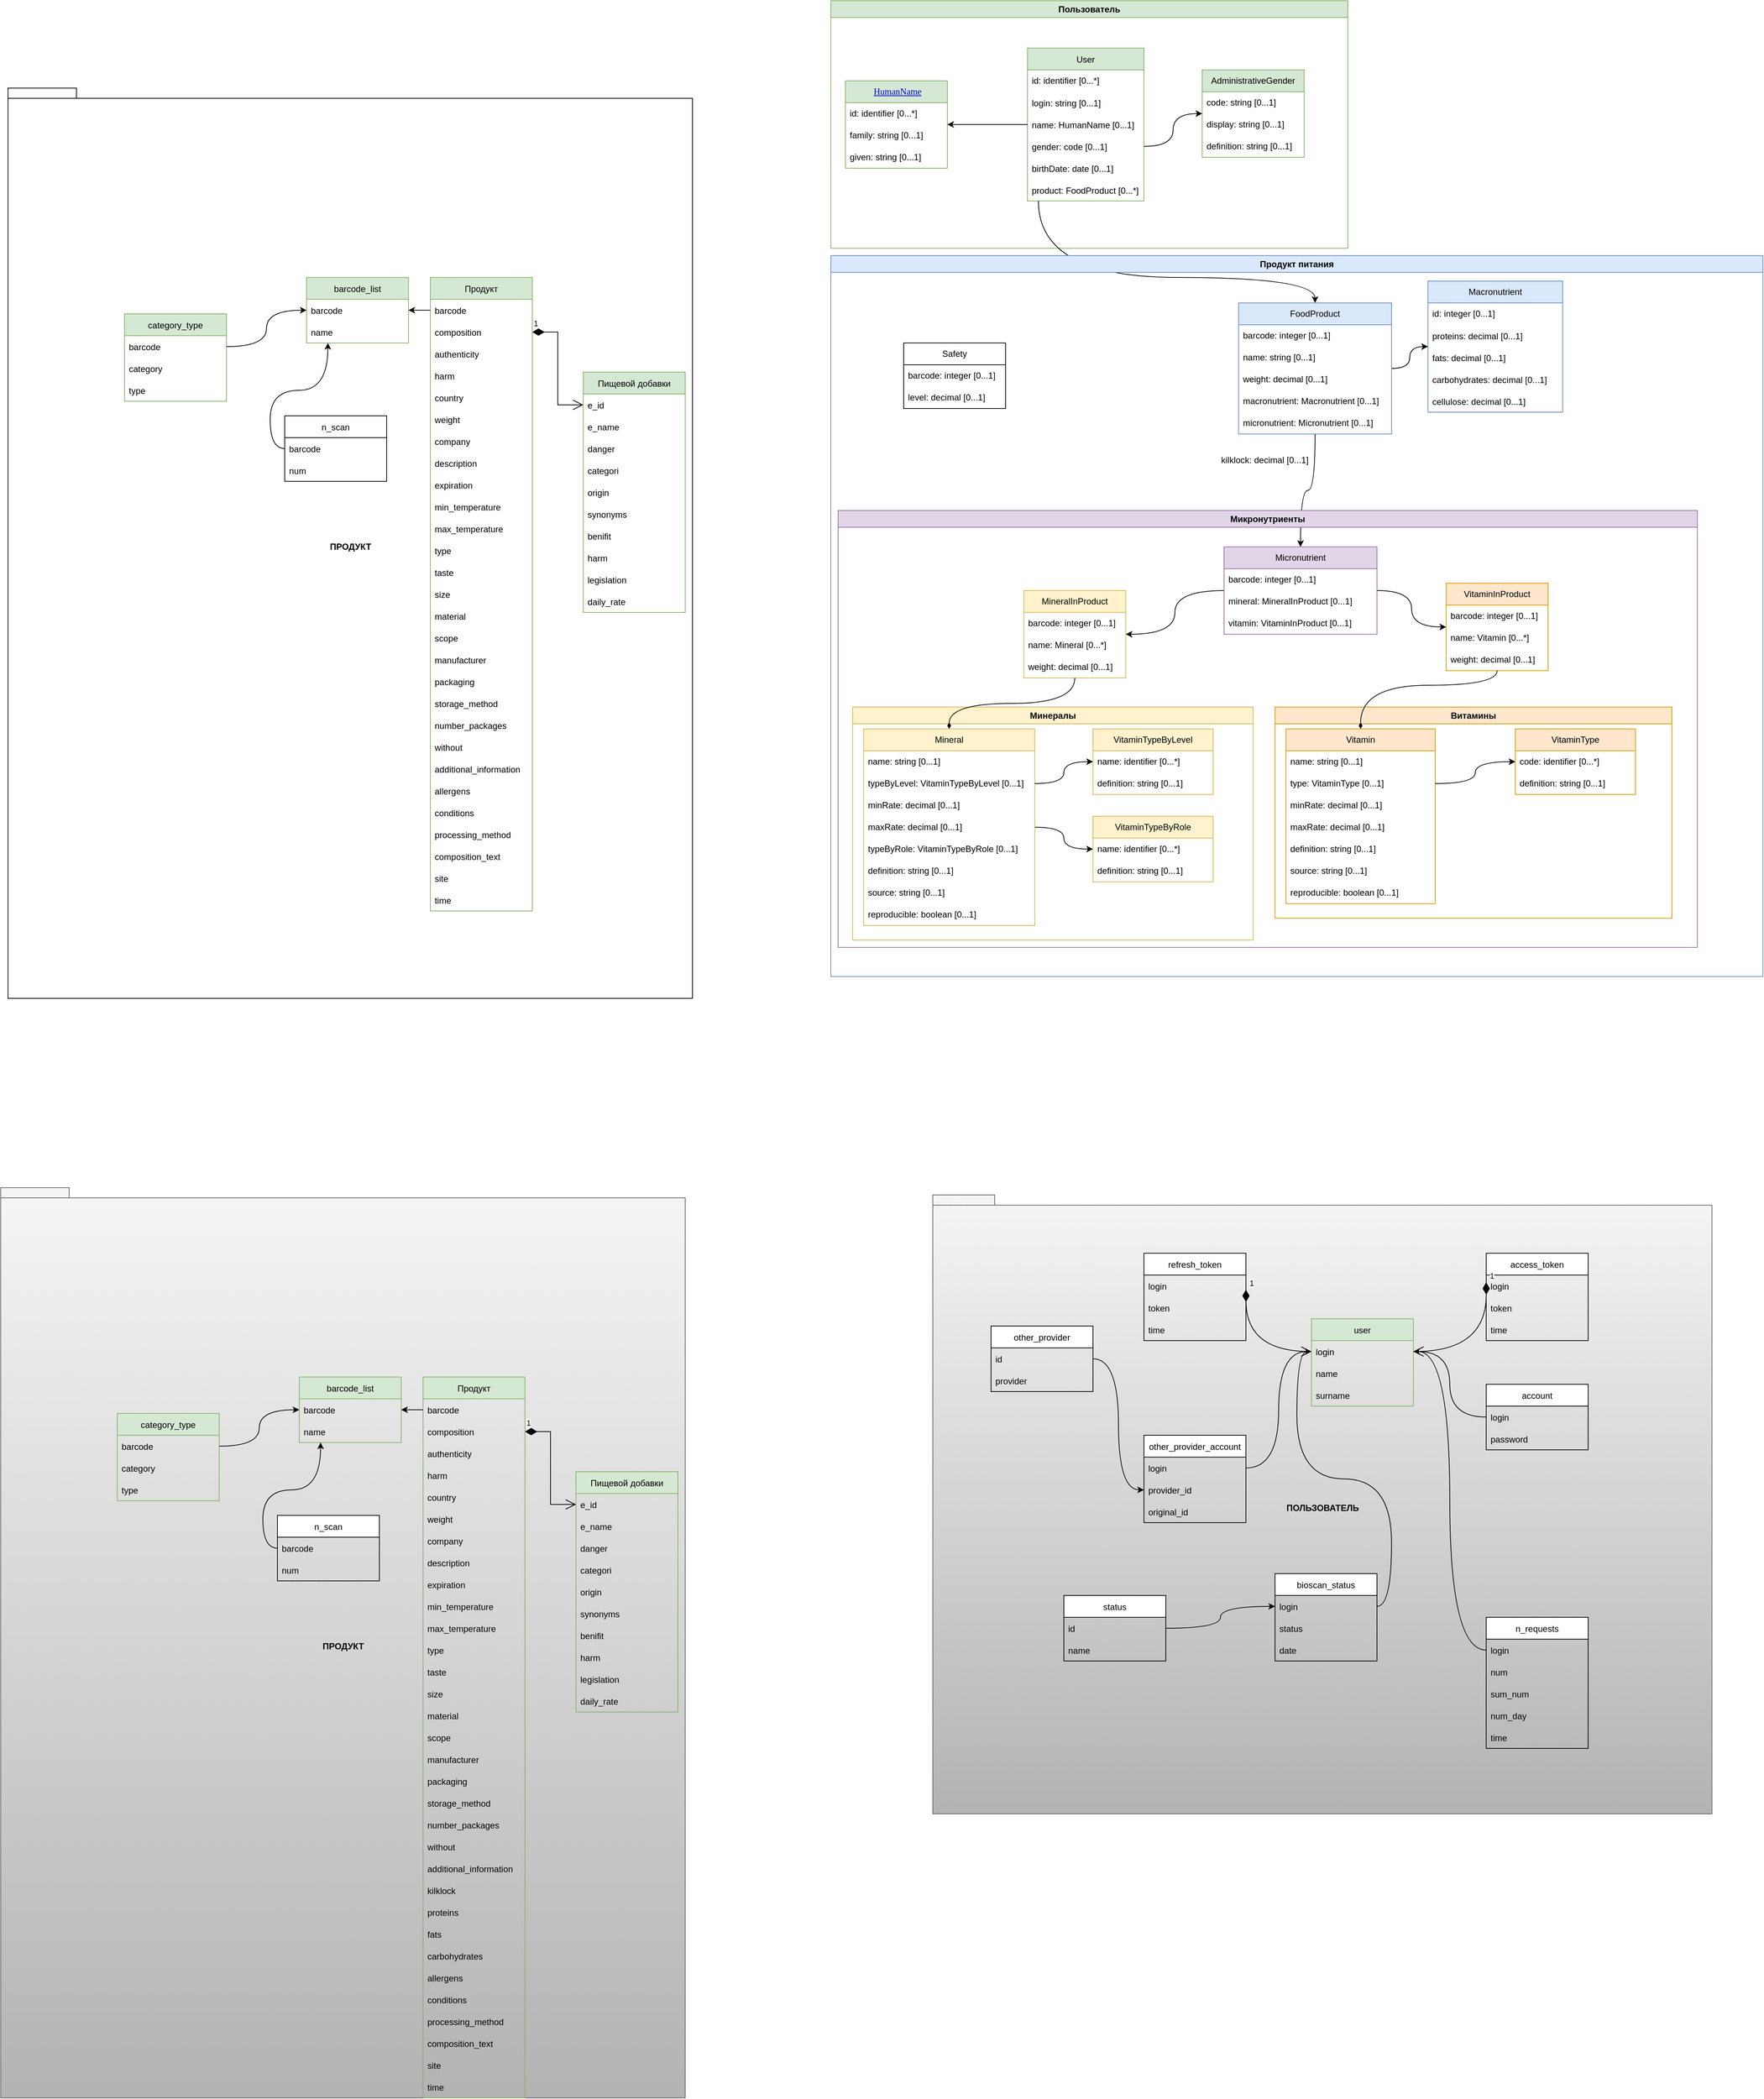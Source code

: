 <mxfile version="20.8.23" type="github">
  <diagram id="C5RBs43oDa-KdzZeNtuy" name="Page-1">
    <mxGraphModel dx="1768" dy="646" grid="1" gridSize="10" guides="1" tooltips="1" connect="1" arrows="1" fold="1" page="1" pageScale="1" pageWidth="827" pageHeight="1169" math="0" shadow="0">
      <root>
        <mxCell id="WIyWlLk6GJQsqaUBKTNV-0" />
        <mxCell id="WIyWlLk6GJQsqaUBKTNV-1" parent="WIyWlLk6GJQsqaUBKTNV-0" />
        <mxCell id="cYqIVs3wfJdpbzvoYO5g-197" value="ПРОДУКТ" style="shape=folder;fontStyle=1;spacingTop=10;tabWidth=40;tabHeight=14;tabPosition=left;html=1;" parent="WIyWlLk6GJQsqaUBKTNV-1" vertex="1">
          <mxGeometry x="-300" y="450" width="940" height="1250" as="geometry" />
        </mxCell>
        <mxCell id="cYqIVs3wfJdpbzvoYO5g-80" value="Продукт" style="swimlane;fontStyle=0;childLayout=stackLayout;horizontal=1;startSize=30;horizontalStack=0;resizeParent=1;resizeParentMax=0;resizeLast=0;collapsible=1;marginBottom=0;fillColor=#d5e8d4;strokeColor=#82b366;" parent="WIyWlLk6GJQsqaUBKTNV-1" vertex="1">
          <mxGeometry x="280" y="710" width="140" height="870" as="geometry" />
        </mxCell>
        <mxCell id="cYqIVs3wfJdpbzvoYO5g-81" value="barcode" style="text;strokeColor=none;fillColor=none;align=left;verticalAlign=middle;spacingLeft=4;spacingRight=4;overflow=hidden;points=[[0,0.5],[1,0.5]];portConstraint=eastwest;rotatable=0;" parent="cYqIVs3wfJdpbzvoYO5g-80" vertex="1">
          <mxGeometry y="30" width="140" height="30" as="geometry" />
        </mxCell>
        <mxCell id="cYqIVs3wfJdpbzvoYO5g-82" value="composition" style="text;strokeColor=none;fillColor=none;align=left;verticalAlign=middle;spacingLeft=4;spacingRight=4;overflow=hidden;points=[[0,0.5],[1,0.5]];portConstraint=eastwest;rotatable=0;" parent="cYqIVs3wfJdpbzvoYO5g-80" vertex="1">
          <mxGeometry y="60" width="140" height="30" as="geometry" />
        </mxCell>
        <mxCell id="cYqIVs3wfJdpbzvoYO5g-83" value="authenticity" style="text;strokeColor=none;fillColor=none;align=left;verticalAlign=middle;spacingLeft=4;spacingRight=4;overflow=hidden;points=[[0,0.5],[1,0.5]];portConstraint=eastwest;rotatable=0;" parent="cYqIVs3wfJdpbzvoYO5g-80" vertex="1">
          <mxGeometry y="90" width="140" height="30" as="geometry" />
        </mxCell>
        <mxCell id="cYqIVs3wfJdpbzvoYO5g-84" value="harm" style="text;strokeColor=none;fillColor=none;align=left;verticalAlign=middle;spacingLeft=4;spacingRight=4;overflow=hidden;points=[[0,0.5],[1,0.5]];portConstraint=eastwest;rotatable=0;" parent="cYqIVs3wfJdpbzvoYO5g-80" vertex="1">
          <mxGeometry y="120" width="140" height="30" as="geometry" />
        </mxCell>
        <mxCell id="cYqIVs3wfJdpbzvoYO5g-85" value="country" style="text;strokeColor=none;fillColor=none;align=left;verticalAlign=middle;spacingLeft=4;spacingRight=4;overflow=hidden;points=[[0,0.5],[1,0.5]];portConstraint=eastwest;rotatable=0;" parent="cYqIVs3wfJdpbzvoYO5g-80" vertex="1">
          <mxGeometry y="150" width="140" height="30" as="geometry" />
        </mxCell>
        <mxCell id="cYqIVs3wfJdpbzvoYO5g-86" value="weight" style="text;strokeColor=none;fillColor=none;align=left;verticalAlign=middle;spacingLeft=4;spacingRight=4;overflow=hidden;points=[[0,0.5],[1,0.5]];portConstraint=eastwest;rotatable=0;" parent="cYqIVs3wfJdpbzvoYO5g-80" vertex="1">
          <mxGeometry y="180" width="140" height="30" as="geometry" />
        </mxCell>
        <mxCell id="cYqIVs3wfJdpbzvoYO5g-87" value="company" style="text;strokeColor=none;fillColor=none;align=left;verticalAlign=middle;spacingLeft=4;spacingRight=4;overflow=hidden;points=[[0,0.5],[1,0.5]];portConstraint=eastwest;rotatable=0;" parent="cYqIVs3wfJdpbzvoYO5g-80" vertex="1">
          <mxGeometry y="210" width="140" height="30" as="geometry" />
        </mxCell>
        <mxCell id="cYqIVs3wfJdpbzvoYO5g-88" value="description" style="text;strokeColor=none;fillColor=none;align=left;verticalAlign=middle;spacingLeft=4;spacingRight=4;overflow=hidden;points=[[0,0.5],[1,0.5]];portConstraint=eastwest;rotatable=0;" parent="cYqIVs3wfJdpbzvoYO5g-80" vertex="1">
          <mxGeometry y="240" width="140" height="30" as="geometry" />
        </mxCell>
        <mxCell id="cYqIVs3wfJdpbzvoYO5g-89" value="expiration" style="text;strokeColor=none;fillColor=none;align=left;verticalAlign=middle;spacingLeft=4;spacingRight=4;overflow=hidden;points=[[0,0.5],[1,0.5]];portConstraint=eastwest;rotatable=0;" parent="cYqIVs3wfJdpbzvoYO5g-80" vertex="1">
          <mxGeometry y="270" width="140" height="30" as="geometry" />
        </mxCell>
        <mxCell id="cYqIVs3wfJdpbzvoYO5g-90" value="min_temperature" style="text;strokeColor=none;fillColor=none;align=left;verticalAlign=middle;spacingLeft=4;spacingRight=4;overflow=hidden;points=[[0,0.5],[1,0.5]];portConstraint=eastwest;rotatable=0;" parent="cYqIVs3wfJdpbzvoYO5g-80" vertex="1">
          <mxGeometry y="300" width="140" height="30" as="geometry" />
        </mxCell>
        <mxCell id="cYqIVs3wfJdpbzvoYO5g-91" value="max_temperature" style="text;strokeColor=none;fillColor=none;align=left;verticalAlign=middle;spacingLeft=4;spacingRight=4;overflow=hidden;points=[[0,0.5],[1,0.5]];portConstraint=eastwest;rotatable=0;" parent="cYqIVs3wfJdpbzvoYO5g-80" vertex="1">
          <mxGeometry y="330" width="140" height="30" as="geometry" />
        </mxCell>
        <mxCell id="cYqIVs3wfJdpbzvoYO5g-92" value="type" style="text;strokeColor=none;fillColor=none;align=left;verticalAlign=middle;spacingLeft=4;spacingRight=4;overflow=hidden;points=[[0,0.5],[1,0.5]];portConstraint=eastwest;rotatable=0;" parent="cYqIVs3wfJdpbzvoYO5g-80" vertex="1">
          <mxGeometry y="360" width="140" height="30" as="geometry" />
        </mxCell>
        <mxCell id="cYqIVs3wfJdpbzvoYO5g-93" value="taste" style="text;strokeColor=none;fillColor=none;align=left;verticalAlign=middle;spacingLeft=4;spacingRight=4;overflow=hidden;points=[[0,0.5],[1,0.5]];portConstraint=eastwest;rotatable=0;" parent="cYqIVs3wfJdpbzvoYO5g-80" vertex="1">
          <mxGeometry y="390" width="140" height="30" as="geometry" />
        </mxCell>
        <mxCell id="cYqIVs3wfJdpbzvoYO5g-94" value="size" style="text;strokeColor=none;fillColor=none;align=left;verticalAlign=middle;spacingLeft=4;spacingRight=4;overflow=hidden;points=[[0,0.5],[1,0.5]];portConstraint=eastwest;rotatable=0;" parent="cYqIVs3wfJdpbzvoYO5g-80" vertex="1">
          <mxGeometry y="420" width="140" height="30" as="geometry" />
        </mxCell>
        <mxCell id="cYqIVs3wfJdpbzvoYO5g-95" value="material" style="text;strokeColor=none;fillColor=none;align=left;verticalAlign=middle;spacingLeft=4;spacingRight=4;overflow=hidden;points=[[0,0.5],[1,0.5]];portConstraint=eastwest;rotatable=0;" parent="cYqIVs3wfJdpbzvoYO5g-80" vertex="1">
          <mxGeometry y="450" width="140" height="30" as="geometry" />
        </mxCell>
        <mxCell id="cYqIVs3wfJdpbzvoYO5g-96" value="scope" style="text;strokeColor=none;fillColor=none;align=left;verticalAlign=middle;spacingLeft=4;spacingRight=4;overflow=hidden;points=[[0,0.5],[1,0.5]];portConstraint=eastwest;rotatable=0;" parent="cYqIVs3wfJdpbzvoYO5g-80" vertex="1">
          <mxGeometry y="480" width="140" height="30" as="geometry" />
        </mxCell>
        <mxCell id="cYqIVs3wfJdpbzvoYO5g-97" value="manufacturer" style="text;strokeColor=none;fillColor=none;align=left;verticalAlign=middle;spacingLeft=4;spacingRight=4;overflow=hidden;points=[[0,0.5],[1,0.5]];portConstraint=eastwest;rotatable=0;" parent="cYqIVs3wfJdpbzvoYO5g-80" vertex="1">
          <mxGeometry y="510" width="140" height="30" as="geometry" />
        </mxCell>
        <mxCell id="cYqIVs3wfJdpbzvoYO5g-98" value="packaging" style="text;strokeColor=none;fillColor=none;align=left;verticalAlign=middle;spacingLeft=4;spacingRight=4;overflow=hidden;points=[[0,0.5],[1,0.5]];portConstraint=eastwest;rotatable=0;" parent="cYqIVs3wfJdpbzvoYO5g-80" vertex="1">
          <mxGeometry y="540" width="140" height="30" as="geometry" />
        </mxCell>
        <mxCell id="cYqIVs3wfJdpbzvoYO5g-99" value="storage_method" style="text;strokeColor=none;fillColor=none;align=left;verticalAlign=middle;spacingLeft=4;spacingRight=4;overflow=hidden;points=[[0,0.5],[1,0.5]];portConstraint=eastwest;rotatable=0;" parent="cYqIVs3wfJdpbzvoYO5g-80" vertex="1">
          <mxGeometry y="570" width="140" height="30" as="geometry" />
        </mxCell>
        <mxCell id="cYqIVs3wfJdpbzvoYO5g-100" value="number_packages" style="text;strokeColor=none;fillColor=none;align=left;verticalAlign=middle;spacingLeft=4;spacingRight=4;overflow=hidden;points=[[0,0.5],[1,0.5]];portConstraint=eastwest;rotatable=0;" parent="cYqIVs3wfJdpbzvoYO5g-80" vertex="1">
          <mxGeometry y="600" width="140" height="30" as="geometry" />
        </mxCell>
        <mxCell id="cYqIVs3wfJdpbzvoYO5g-101" value="without" style="text;strokeColor=none;fillColor=none;align=left;verticalAlign=middle;spacingLeft=4;spacingRight=4;overflow=hidden;points=[[0,0.5],[1,0.5]];portConstraint=eastwest;rotatable=0;" parent="cYqIVs3wfJdpbzvoYO5g-80" vertex="1">
          <mxGeometry y="630" width="140" height="30" as="geometry" />
        </mxCell>
        <mxCell id="cYqIVs3wfJdpbzvoYO5g-102" value="additional_information" style="text;strokeColor=none;fillColor=none;align=left;verticalAlign=middle;spacingLeft=4;spacingRight=4;overflow=hidden;points=[[0,0.5],[1,0.5]];portConstraint=eastwest;rotatable=0;" parent="cYqIVs3wfJdpbzvoYO5g-80" vertex="1">
          <mxGeometry y="660" width="140" height="30" as="geometry" />
        </mxCell>
        <mxCell id="cYqIVs3wfJdpbzvoYO5g-107" value="allergens" style="text;strokeColor=none;fillColor=none;align=left;verticalAlign=middle;spacingLeft=4;spacingRight=4;overflow=hidden;points=[[0,0.5],[1,0.5]];portConstraint=eastwest;rotatable=0;" parent="cYqIVs3wfJdpbzvoYO5g-80" vertex="1">
          <mxGeometry y="690" width="140" height="30" as="geometry" />
        </mxCell>
        <mxCell id="cYqIVs3wfJdpbzvoYO5g-108" value="conditions" style="text;strokeColor=none;fillColor=none;align=left;verticalAlign=middle;spacingLeft=4;spacingRight=4;overflow=hidden;points=[[0,0.5],[1,0.5]];portConstraint=eastwest;rotatable=0;" parent="cYqIVs3wfJdpbzvoYO5g-80" vertex="1">
          <mxGeometry y="720" width="140" height="30" as="geometry" />
        </mxCell>
        <mxCell id="cYqIVs3wfJdpbzvoYO5g-109" value="processing_method" style="text;strokeColor=none;fillColor=none;align=left;verticalAlign=middle;spacingLeft=4;spacingRight=4;overflow=hidden;points=[[0,0.5],[1,0.5]];portConstraint=eastwest;rotatable=0;" parent="cYqIVs3wfJdpbzvoYO5g-80" vertex="1">
          <mxGeometry y="750" width="140" height="30" as="geometry" />
        </mxCell>
        <mxCell id="cYqIVs3wfJdpbzvoYO5g-110" value="composition_text" style="text;strokeColor=none;fillColor=none;align=left;verticalAlign=middle;spacingLeft=4;spacingRight=4;overflow=hidden;points=[[0,0.5],[1,0.5]];portConstraint=eastwest;rotatable=0;" parent="cYqIVs3wfJdpbzvoYO5g-80" vertex="1">
          <mxGeometry y="780" width="140" height="30" as="geometry" />
        </mxCell>
        <mxCell id="cYqIVs3wfJdpbzvoYO5g-111" value="site" style="text;strokeColor=none;fillColor=none;align=left;verticalAlign=middle;spacingLeft=4;spacingRight=4;overflow=hidden;points=[[0,0.5],[1,0.5]];portConstraint=eastwest;rotatable=0;" parent="cYqIVs3wfJdpbzvoYO5g-80" vertex="1">
          <mxGeometry y="810" width="140" height="30" as="geometry" />
        </mxCell>
        <mxCell id="cYqIVs3wfJdpbzvoYO5g-112" value="time" style="text;strokeColor=none;fillColor=none;align=left;verticalAlign=middle;spacingLeft=4;spacingRight=4;overflow=hidden;points=[[0,0.5],[1,0.5]];portConstraint=eastwest;rotatable=0;" parent="cYqIVs3wfJdpbzvoYO5g-80" vertex="1">
          <mxGeometry y="840" width="140" height="30" as="geometry" />
        </mxCell>
        <mxCell id="cYqIVs3wfJdpbzvoYO5g-113" value="Пищевой добавки" style="swimlane;fontStyle=0;childLayout=stackLayout;horizontal=1;startSize=30;horizontalStack=0;resizeParent=1;resizeParentMax=0;resizeLast=0;collapsible=1;marginBottom=0;fillColor=#d5e8d4;strokeColor=#82b366;" parent="WIyWlLk6GJQsqaUBKTNV-1" vertex="1">
          <mxGeometry x="490" y="840" width="140" height="330" as="geometry" />
        </mxCell>
        <mxCell id="cYqIVs3wfJdpbzvoYO5g-114" value="e_id" style="text;strokeColor=none;fillColor=none;align=left;verticalAlign=middle;spacingLeft=4;spacingRight=4;overflow=hidden;points=[[0,0.5],[1,0.5]];portConstraint=eastwest;rotatable=0;" parent="cYqIVs3wfJdpbzvoYO5g-113" vertex="1">
          <mxGeometry y="30" width="140" height="30" as="geometry" />
        </mxCell>
        <mxCell id="cYqIVs3wfJdpbzvoYO5g-115" value="e_name" style="text;strokeColor=none;fillColor=none;align=left;verticalAlign=middle;spacingLeft=4;spacingRight=4;overflow=hidden;points=[[0,0.5],[1,0.5]];portConstraint=eastwest;rotatable=0;" parent="cYqIVs3wfJdpbzvoYO5g-113" vertex="1">
          <mxGeometry y="60" width="140" height="30" as="geometry" />
        </mxCell>
        <mxCell id="cYqIVs3wfJdpbzvoYO5g-116" value="danger" style="text;strokeColor=none;fillColor=none;align=left;verticalAlign=middle;spacingLeft=4;spacingRight=4;overflow=hidden;points=[[0,0.5],[1,0.5]];portConstraint=eastwest;rotatable=0;" parent="cYqIVs3wfJdpbzvoYO5g-113" vertex="1">
          <mxGeometry y="90" width="140" height="30" as="geometry" />
        </mxCell>
        <mxCell id="cYqIVs3wfJdpbzvoYO5g-117" value="categori" style="text;strokeColor=none;fillColor=none;align=left;verticalAlign=middle;spacingLeft=4;spacingRight=4;overflow=hidden;points=[[0,0.5],[1,0.5]];portConstraint=eastwest;rotatable=0;" parent="cYqIVs3wfJdpbzvoYO5g-113" vertex="1">
          <mxGeometry y="120" width="140" height="30" as="geometry" />
        </mxCell>
        <mxCell id="cYqIVs3wfJdpbzvoYO5g-118" value="origin" style="text;strokeColor=none;fillColor=none;align=left;verticalAlign=middle;spacingLeft=4;spacingRight=4;overflow=hidden;points=[[0,0.5],[1,0.5]];portConstraint=eastwest;rotatable=0;" parent="cYqIVs3wfJdpbzvoYO5g-113" vertex="1">
          <mxGeometry y="150" width="140" height="30" as="geometry" />
        </mxCell>
        <mxCell id="cYqIVs3wfJdpbzvoYO5g-119" value="synonyms" style="text;strokeColor=none;fillColor=none;align=left;verticalAlign=middle;spacingLeft=4;spacingRight=4;overflow=hidden;points=[[0,0.5],[1,0.5]];portConstraint=eastwest;rotatable=0;" parent="cYqIVs3wfJdpbzvoYO5g-113" vertex="1">
          <mxGeometry y="180" width="140" height="30" as="geometry" />
        </mxCell>
        <mxCell id="cYqIVs3wfJdpbzvoYO5g-120" value="benifit" style="text;strokeColor=none;fillColor=none;align=left;verticalAlign=middle;spacingLeft=4;spacingRight=4;overflow=hidden;points=[[0,0.5],[1,0.5]];portConstraint=eastwest;rotatable=0;" parent="cYqIVs3wfJdpbzvoYO5g-113" vertex="1">
          <mxGeometry y="210" width="140" height="30" as="geometry" />
        </mxCell>
        <mxCell id="cYqIVs3wfJdpbzvoYO5g-121" value="harm" style="text;strokeColor=none;fillColor=none;align=left;verticalAlign=middle;spacingLeft=4;spacingRight=4;overflow=hidden;points=[[0,0.5],[1,0.5]];portConstraint=eastwest;rotatable=0;" parent="cYqIVs3wfJdpbzvoYO5g-113" vertex="1">
          <mxGeometry y="240" width="140" height="30" as="geometry" />
        </mxCell>
        <mxCell id="cYqIVs3wfJdpbzvoYO5g-122" value="legislation" style="text;strokeColor=none;fillColor=none;align=left;verticalAlign=middle;spacingLeft=4;spacingRight=4;overflow=hidden;points=[[0,0.5],[1,0.5]];portConstraint=eastwest;rotatable=0;" parent="cYqIVs3wfJdpbzvoYO5g-113" vertex="1">
          <mxGeometry y="270" width="140" height="30" as="geometry" />
        </mxCell>
        <mxCell id="cYqIVs3wfJdpbzvoYO5g-123" value="daily_rate" style="text;strokeColor=none;fillColor=none;align=left;verticalAlign=middle;spacingLeft=4;spacingRight=4;overflow=hidden;points=[[0,0.5],[1,0.5]];portConstraint=eastwest;rotatable=0;" parent="cYqIVs3wfJdpbzvoYO5g-113" vertex="1">
          <mxGeometry y="300" width="140" height="30" as="geometry" />
        </mxCell>
        <mxCell id="cYqIVs3wfJdpbzvoYO5g-124" value="barcode_list" style="swimlane;fontStyle=0;childLayout=stackLayout;horizontal=1;startSize=30;horizontalStack=0;resizeParent=1;resizeParentMax=0;resizeLast=0;collapsible=1;marginBottom=0;fillColor=#d5e8d4;strokeColor=#82b366;" parent="WIyWlLk6GJQsqaUBKTNV-1" vertex="1">
          <mxGeometry x="110" y="710" width="140" height="90" as="geometry" />
        </mxCell>
        <mxCell id="cYqIVs3wfJdpbzvoYO5g-125" value="barcode" style="text;strokeColor=none;fillColor=none;align=left;verticalAlign=middle;spacingLeft=4;spacingRight=4;overflow=hidden;points=[[0,0.5],[1,0.5]];portConstraint=eastwest;rotatable=0;" parent="cYqIVs3wfJdpbzvoYO5g-124" vertex="1">
          <mxGeometry y="30" width="140" height="30" as="geometry" />
        </mxCell>
        <mxCell id="cYqIVs3wfJdpbzvoYO5g-126" value="name" style="text;strokeColor=none;fillColor=none;align=left;verticalAlign=middle;spacingLeft=4;spacingRight=4;overflow=hidden;points=[[0,0.5],[1,0.5]];portConstraint=eastwest;rotatable=0;" parent="cYqIVs3wfJdpbzvoYO5g-124" vertex="1">
          <mxGeometry y="60" width="140" height="30" as="geometry" />
        </mxCell>
        <mxCell id="cYqIVs3wfJdpbzvoYO5g-128" value="1" style="endArrow=open;html=1;endSize=12;startArrow=diamondThin;startSize=14;startFill=1;edgeStyle=orthogonalEdgeStyle;align=left;verticalAlign=bottom;rounded=0;exitX=1;exitY=0.5;exitDx=0;exitDy=0;" parent="WIyWlLk6GJQsqaUBKTNV-1" source="cYqIVs3wfJdpbzvoYO5g-82" target="cYqIVs3wfJdpbzvoYO5g-114" edge="1">
          <mxGeometry x="-1" y="3" relative="1" as="geometry">
            <mxPoint x="430" y="780" as="sourcePoint" />
            <mxPoint x="590" y="780" as="targetPoint" />
          </mxGeometry>
        </mxCell>
        <mxCell id="cYqIVs3wfJdpbzvoYO5g-130" value="n_scan" style="swimlane;fontStyle=0;childLayout=stackLayout;horizontal=1;startSize=30;horizontalStack=0;resizeParent=1;resizeParentMax=0;resizeLast=0;collapsible=1;marginBottom=0;" parent="WIyWlLk6GJQsqaUBKTNV-1" vertex="1">
          <mxGeometry x="80" y="900" width="140" height="90" as="geometry" />
        </mxCell>
        <mxCell id="cYqIVs3wfJdpbzvoYO5g-131" value="barcode" style="text;strokeColor=none;fillColor=none;align=left;verticalAlign=middle;spacingLeft=4;spacingRight=4;overflow=hidden;points=[[0,0.5],[1,0.5]];portConstraint=eastwest;rotatable=0;" parent="cYqIVs3wfJdpbzvoYO5g-130" vertex="1">
          <mxGeometry y="30" width="140" height="30" as="geometry" />
        </mxCell>
        <mxCell id="cYqIVs3wfJdpbzvoYO5g-132" value="num" style="text;strokeColor=none;fillColor=none;align=left;verticalAlign=middle;spacingLeft=4;spacingRight=4;overflow=hidden;points=[[0,0.5],[1,0.5]];portConstraint=eastwest;rotatable=0;" parent="cYqIVs3wfJdpbzvoYO5g-130" vertex="1">
          <mxGeometry y="60" width="140" height="30" as="geometry" />
        </mxCell>
        <mxCell id="cYqIVs3wfJdpbzvoYO5g-142" value="category_type" style="swimlane;fontStyle=0;childLayout=stackLayout;horizontal=1;startSize=30;horizontalStack=0;resizeParent=1;resizeParentMax=0;resizeLast=0;collapsible=1;marginBottom=0;fillColor=#d5e8d4;strokeColor=#82b366;" parent="WIyWlLk6GJQsqaUBKTNV-1" vertex="1">
          <mxGeometry x="-140" y="760" width="140" height="120" as="geometry" />
        </mxCell>
        <mxCell id="cYqIVs3wfJdpbzvoYO5g-143" value="barcode" style="text;strokeColor=none;fillColor=none;align=left;verticalAlign=middle;spacingLeft=4;spacingRight=4;overflow=hidden;points=[[0,0.5],[1,0.5]];portConstraint=eastwest;rotatable=0;" parent="cYqIVs3wfJdpbzvoYO5g-142" vertex="1">
          <mxGeometry y="30" width="140" height="30" as="geometry" />
        </mxCell>
        <mxCell id="cYqIVs3wfJdpbzvoYO5g-144" value="category" style="text;strokeColor=none;fillColor=none;align=left;verticalAlign=middle;spacingLeft=4;spacingRight=4;overflow=hidden;points=[[0,0.5],[1,0.5]];portConstraint=eastwest;rotatable=0;" parent="cYqIVs3wfJdpbzvoYO5g-142" vertex="1">
          <mxGeometry y="60" width="140" height="30" as="geometry" />
        </mxCell>
        <mxCell id="cYqIVs3wfJdpbzvoYO5g-148" value="type" style="text;strokeColor=none;fillColor=none;align=left;verticalAlign=middle;spacingLeft=4;spacingRight=4;overflow=hidden;points=[[0,0.5],[1,0.5]];portConstraint=eastwest;rotatable=0;" parent="cYqIVs3wfJdpbzvoYO5g-142" vertex="1">
          <mxGeometry y="90" width="140" height="30" as="geometry" />
        </mxCell>
        <mxCell id="3lYBaBdNZLxaftU4QnHs-0" style="edgeStyle=orthogonalEdgeStyle;rounded=0;orthogonalLoop=1;jettySize=auto;html=1;exitX=0;exitY=0.5;exitDx=0;exitDy=0;entryX=0.209;entryY=1;entryDx=0;entryDy=0;entryPerimeter=0;curved=1;" parent="WIyWlLk6GJQsqaUBKTNV-1" source="cYqIVs3wfJdpbzvoYO5g-131" target="cYqIVs3wfJdpbzvoYO5g-126" edge="1">
          <mxGeometry relative="1" as="geometry" />
        </mxCell>
        <mxCell id="3lYBaBdNZLxaftU4QnHs-1" style="edgeStyle=orthogonalEdgeStyle;curved=1;rounded=0;orthogonalLoop=1;jettySize=auto;html=1;exitX=1;exitY=0.5;exitDx=0;exitDy=0;" parent="WIyWlLk6GJQsqaUBKTNV-1" source="cYqIVs3wfJdpbzvoYO5g-143" target="cYqIVs3wfJdpbzvoYO5g-125" edge="1">
          <mxGeometry relative="1" as="geometry" />
        </mxCell>
        <mxCell id="3lYBaBdNZLxaftU4QnHs-2" style="edgeStyle=orthogonalEdgeStyle;curved=1;rounded=0;orthogonalLoop=1;jettySize=auto;html=1;exitX=0;exitY=0.5;exitDx=0;exitDy=0;entryX=1;entryY=0.5;entryDx=0;entryDy=0;" parent="WIyWlLk6GJQsqaUBKTNV-1" source="cYqIVs3wfJdpbzvoYO5g-81" target="cYqIVs3wfJdpbzvoYO5g-125" edge="1">
          <mxGeometry relative="1" as="geometry" />
        </mxCell>
        <mxCell id="5aHIGrzVU5xn1-LQkvVe-4" value="ПОЛЬЗОВАТЕЛЬ" style="shape=folder;fontStyle=1;spacingTop=10;tabWidth=40;tabHeight=14;tabPosition=left;html=1;fillColor=#f5f5f5;strokeColor=#666666;gradientColor=#b3b3b3;" parent="WIyWlLk6GJQsqaUBKTNV-1" vertex="1">
          <mxGeometry x="970" y="1970" width="1070" height="850" as="geometry" />
        </mxCell>
        <mxCell id="5aHIGrzVU5xn1-LQkvVe-5" value="ПРОДУКТ" style="shape=folder;fontStyle=1;spacingTop=10;tabWidth=40;tabHeight=14;tabPosition=left;html=1;fillColor=#f5f5f5;strokeColor=#666666;gradientColor=#b3b3b3;" parent="WIyWlLk6GJQsqaUBKTNV-1" vertex="1">
          <mxGeometry x="-310" y="1960" width="940" height="1250" as="geometry" />
        </mxCell>
        <mxCell id="5aHIGrzVU5xn1-LQkvVe-6" value="Продукт" style="swimlane;fontStyle=0;childLayout=stackLayout;horizontal=1;startSize=30;horizontalStack=0;resizeParent=1;resizeParentMax=0;resizeLast=0;collapsible=1;marginBottom=0;fillColor=#d5e8d4;strokeColor=#82b366;" parent="WIyWlLk6GJQsqaUBKTNV-1" vertex="1">
          <mxGeometry x="270" y="2220" width="140" height="990" as="geometry" />
        </mxCell>
        <mxCell id="5aHIGrzVU5xn1-LQkvVe-7" value="barcode" style="text;strokeColor=none;fillColor=none;align=left;verticalAlign=middle;spacingLeft=4;spacingRight=4;overflow=hidden;points=[[0,0.5],[1,0.5]];portConstraint=eastwest;rotatable=0;" parent="5aHIGrzVU5xn1-LQkvVe-6" vertex="1">
          <mxGeometry y="30" width="140" height="30" as="geometry" />
        </mxCell>
        <mxCell id="5aHIGrzVU5xn1-LQkvVe-8" value="composition" style="text;strokeColor=none;fillColor=none;align=left;verticalAlign=middle;spacingLeft=4;spacingRight=4;overflow=hidden;points=[[0,0.5],[1,0.5]];portConstraint=eastwest;rotatable=0;" parent="5aHIGrzVU5xn1-LQkvVe-6" vertex="1">
          <mxGeometry y="60" width="140" height="30" as="geometry" />
        </mxCell>
        <mxCell id="5aHIGrzVU5xn1-LQkvVe-9" value="authenticity" style="text;strokeColor=none;fillColor=none;align=left;verticalAlign=middle;spacingLeft=4;spacingRight=4;overflow=hidden;points=[[0,0.5],[1,0.5]];portConstraint=eastwest;rotatable=0;" parent="5aHIGrzVU5xn1-LQkvVe-6" vertex="1">
          <mxGeometry y="90" width="140" height="30" as="geometry" />
        </mxCell>
        <mxCell id="5aHIGrzVU5xn1-LQkvVe-10" value="harm" style="text;strokeColor=none;fillColor=none;align=left;verticalAlign=middle;spacingLeft=4;spacingRight=4;overflow=hidden;points=[[0,0.5],[1,0.5]];portConstraint=eastwest;rotatable=0;" parent="5aHIGrzVU5xn1-LQkvVe-6" vertex="1">
          <mxGeometry y="120" width="140" height="30" as="geometry" />
        </mxCell>
        <mxCell id="5aHIGrzVU5xn1-LQkvVe-11" value="country" style="text;strokeColor=none;fillColor=none;align=left;verticalAlign=middle;spacingLeft=4;spacingRight=4;overflow=hidden;points=[[0,0.5],[1,0.5]];portConstraint=eastwest;rotatable=0;" parent="5aHIGrzVU5xn1-LQkvVe-6" vertex="1">
          <mxGeometry y="150" width="140" height="30" as="geometry" />
        </mxCell>
        <mxCell id="5aHIGrzVU5xn1-LQkvVe-12" value="weight" style="text;strokeColor=none;fillColor=none;align=left;verticalAlign=middle;spacingLeft=4;spacingRight=4;overflow=hidden;points=[[0,0.5],[1,0.5]];portConstraint=eastwest;rotatable=0;" parent="5aHIGrzVU5xn1-LQkvVe-6" vertex="1">
          <mxGeometry y="180" width="140" height="30" as="geometry" />
        </mxCell>
        <mxCell id="5aHIGrzVU5xn1-LQkvVe-13" value="company" style="text;strokeColor=none;fillColor=none;align=left;verticalAlign=middle;spacingLeft=4;spacingRight=4;overflow=hidden;points=[[0,0.5],[1,0.5]];portConstraint=eastwest;rotatable=0;" parent="5aHIGrzVU5xn1-LQkvVe-6" vertex="1">
          <mxGeometry y="210" width="140" height="30" as="geometry" />
        </mxCell>
        <mxCell id="5aHIGrzVU5xn1-LQkvVe-14" value="description" style="text;strokeColor=none;fillColor=none;align=left;verticalAlign=middle;spacingLeft=4;spacingRight=4;overflow=hidden;points=[[0,0.5],[1,0.5]];portConstraint=eastwest;rotatable=0;" parent="5aHIGrzVU5xn1-LQkvVe-6" vertex="1">
          <mxGeometry y="240" width="140" height="30" as="geometry" />
        </mxCell>
        <mxCell id="5aHIGrzVU5xn1-LQkvVe-15" value="expiration" style="text;strokeColor=none;fillColor=none;align=left;verticalAlign=middle;spacingLeft=4;spacingRight=4;overflow=hidden;points=[[0,0.5],[1,0.5]];portConstraint=eastwest;rotatable=0;" parent="5aHIGrzVU5xn1-LQkvVe-6" vertex="1">
          <mxGeometry y="270" width="140" height="30" as="geometry" />
        </mxCell>
        <mxCell id="5aHIGrzVU5xn1-LQkvVe-16" value="min_temperature" style="text;strokeColor=none;fillColor=none;align=left;verticalAlign=middle;spacingLeft=4;spacingRight=4;overflow=hidden;points=[[0,0.5],[1,0.5]];portConstraint=eastwest;rotatable=0;" parent="5aHIGrzVU5xn1-LQkvVe-6" vertex="1">
          <mxGeometry y="300" width="140" height="30" as="geometry" />
        </mxCell>
        <mxCell id="5aHIGrzVU5xn1-LQkvVe-17" value="max_temperature" style="text;strokeColor=none;fillColor=none;align=left;verticalAlign=middle;spacingLeft=4;spacingRight=4;overflow=hidden;points=[[0,0.5],[1,0.5]];portConstraint=eastwest;rotatable=0;" parent="5aHIGrzVU5xn1-LQkvVe-6" vertex="1">
          <mxGeometry y="330" width="140" height="30" as="geometry" />
        </mxCell>
        <mxCell id="5aHIGrzVU5xn1-LQkvVe-18" value="type" style="text;strokeColor=none;fillColor=none;align=left;verticalAlign=middle;spacingLeft=4;spacingRight=4;overflow=hidden;points=[[0,0.5],[1,0.5]];portConstraint=eastwest;rotatable=0;" parent="5aHIGrzVU5xn1-LQkvVe-6" vertex="1">
          <mxGeometry y="360" width="140" height="30" as="geometry" />
        </mxCell>
        <mxCell id="5aHIGrzVU5xn1-LQkvVe-19" value="taste" style="text;strokeColor=none;fillColor=none;align=left;verticalAlign=middle;spacingLeft=4;spacingRight=4;overflow=hidden;points=[[0,0.5],[1,0.5]];portConstraint=eastwest;rotatable=0;" parent="5aHIGrzVU5xn1-LQkvVe-6" vertex="1">
          <mxGeometry y="390" width="140" height="30" as="geometry" />
        </mxCell>
        <mxCell id="5aHIGrzVU5xn1-LQkvVe-20" value="size" style="text;strokeColor=none;fillColor=none;align=left;verticalAlign=middle;spacingLeft=4;spacingRight=4;overflow=hidden;points=[[0,0.5],[1,0.5]];portConstraint=eastwest;rotatable=0;" parent="5aHIGrzVU5xn1-LQkvVe-6" vertex="1">
          <mxGeometry y="420" width="140" height="30" as="geometry" />
        </mxCell>
        <mxCell id="5aHIGrzVU5xn1-LQkvVe-21" value="material" style="text;strokeColor=none;fillColor=none;align=left;verticalAlign=middle;spacingLeft=4;spacingRight=4;overflow=hidden;points=[[0,0.5],[1,0.5]];portConstraint=eastwest;rotatable=0;" parent="5aHIGrzVU5xn1-LQkvVe-6" vertex="1">
          <mxGeometry y="450" width="140" height="30" as="geometry" />
        </mxCell>
        <mxCell id="5aHIGrzVU5xn1-LQkvVe-22" value="scope" style="text;strokeColor=none;fillColor=none;align=left;verticalAlign=middle;spacingLeft=4;spacingRight=4;overflow=hidden;points=[[0,0.5],[1,0.5]];portConstraint=eastwest;rotatable=0;" parent="5aHIGrzVU5xn1-LQkvVe-6" vertex="1">
          <mxGeometry y="480" width="140" height="30" as="geometry" />
        </mxCell>
        <mxCell id="5aHIGrzVU5xn1-LQkvVe-23" value="manufacturer" style="text;strokeColor=none;fillColor=none;align=left;verticalAlign=middle;spacingLeft=4;spacingRight=4;overflow=hidden;points=[[0,0.5],[1,0.5]];portConstraint=eastwest;rotatable=0;" parent="5aHIGrzVU5xn1-LQkvVe-6" vertex="1">
          <mxGeometry y="510" width="140" height="30" as="geometry" />
        </mxCell>
        <mxCell id="5aHIGrzVU5xn1-LQkvVe-24" value="packaging" style="text;strokeColor=none;fillColor=none;align=left;verticalAlign=middle;spacingLeft=4;spacingRight=4;overflow=hidden;points=[[0,0.5],[1,0.5]];portConstraint=eastwest;rotatable=0;" parent="5aHIGrzVU5xn1-LQkvVe-6" vertex="1">
          <mxGeometry y="540" width="140" height="30" as="geometry" />
        </mxCell>
        <mxCell id="5aHIGrzVU5xn1-LQkvVe-25" value="storage_method" style="text;strokeColor=none;fillColor=none;align=left;verticalAlign=middle;spacingLeft=4;spacingRight=4;overflow=hidden;points=[[0,0.5],[1,0.5]];portConstraint=eastwest;rotatable=0;" parent="5aHIGrzVU5xn1-LQkvVe-6" vertex="1">
          <mxGeometry y="570" width="140" height="30" as="geometry" />
        </mxCell>
        <mxCell id="5aHIGrzVU5xn1-LQkvVe-26" value="number_packages" style="text;strokeColor=none;fillColor=none;align=left;verticalAlign=middle;spacingLeft=4;spacingRight=4;overflow=hidden;points=[[0,0.5],[1,0.5]];portConstraint=eastwest;rotatable=0;" parent="5aHIGrzVU5xn1-LQkvVe-6" vertex="1">
          <mxGeometry y="600" width="140" height="30" as="geometry" />
        </mxCell>
        <mxCell id="5aHIGrzVU5xn1-LQkvVe-27" value="without" style="text;strokeColor=none;fillColor=none;align=left;verticalAlign=middle;spacingLeft=4;spacingRight=4;overflow=hidden;points=[[0,0.5],[1,0.5]];portConstraint=eastwest;rotatable=0;" parent="5aHIGrzVU5xn1-LQkvVe-6" vertex="1">
          <mxGeometry y="630" width="140" height="30" as="geometry" />
        </mxCell>
        <mxCell id="5aHIGrzVU5xn1-LQkvVe-28" value="additional_information" style="text;strokeColor=none;fillColor=none;align=left;verticalAlign=middle;spacingLeft=4;spacingRight=4;overflow=hidden;points=[[0,0.5],[1,0.5]];portConstraint=eastwest;rotatable=0;" parent="5aHIGrzVU5xn1-LQkvVe-6" vertex="1">
          <mxGeometry y="660" width="140" height="30" as="geometry" />
        </mxCell>
        <mxCell id="5aHIGrzVU5xn1-LQkvVe-29" value="kilklock" style="text;strokeColor=none;fillColor=none;align=left;verticalAlign=middle;spacingLeft=4;spacingRight=4;overflow=hidden;points=[[0,0.5],[1,0.5]];portConstraint=eastwest;rotatable=0;" parent="5aHIGrzVU5xn1-LQkvVe-6" vertex="1">
          <mxGeometry y="690" width="140" height="30" as="geometry" />
        </mxCell>
        <mxCell id="5aHIGrzVU5xn1-LQkvVe-30" value="proteins" style="text;strokeColor=none;fillColor=none;align=left;verticalAlign=middle;spacingLeft=4;spacingRight=4;overflow=hidden;points=[[0,0.5],[1,0.5]];portConstraint=eastwest;rotatable=0;" parent="5aHIGrzVU5xn1-LQkvVe-6" vertex="1">
          <mxGeometry y="720" width="140" height="30" as="geometry" />
        </mxCell>
        <mxCell id="5aHIGrzVU5xn1-LQkvVe-31" value="fats" style="text;strokeColor=none;fillColor=none;align=left;verticalAlign=middle;spacingLeft=4;spacingRight=4;overflow=hidden;points=[[0,0.5],[1,0.5]];portConstraint=eastwest;rotatable=0;" parent="5aHIGrzVU5xn1-LQkvVe-6" vertex="1">
          <mxGeometry y="750" width="140" height="30" as="geometry" />
        </mxCell>
        <mxCell id="5aHIGrzVU5xn1-LQkvVe-32" value="carbohydrates" style="text;strokeColor=none;fillColor=none;align=left;verticalAlign=middle;spacingLeft=4;spacingRight=4;overflow=hidden;points=[[0,0.5],[1,0.5]];portConstraint=eastwest;rotatable=0;" parent="5aHIGrzVU5xn1-LQkvVe-6" vertex="1">
          <mxGeometry y="780" width="140" height="30" as="geometry" />
        </mxCell>
        <mxCell id="5aHIGrzVU5xn1-LQkvVe-33" value="allergens" style="text;strokeColor=none;fillColor=none;align=left;verticalAlign=middle;spacingLeft=4;spacingRight=4;overflow=hidden;points=[[0,0.5],[1,0.5]];portConstraint=eastwest;rotatable=0;" parent="5aHIGrzVU5xn1-LQkvVe-6" vertex="1">
          <mxGeometry y="810" width="140" height="30" as="geometry" />
        </mxCell>
        <mxCell id="5aHIGrzVU5xn1-LQkvVe-34" value="conditions" style="text;strokeColor=none;fillColor=none;align=left;verticalAlign=middle;spacingLeft=4;spacingRight=4;overflow=hidden;points=[[0,0.5],[1,0.5]];portConstraint=eastwest;rotatable=0;" parent="5aHIGrzVU5xn1-LQkvVe-6" vertex="1">
          <mxGeometry y="840" width="140" height="30" as="geometry" />
        </mxCell>
        <mxCell id="5aHIGrzVU5xn1-LQkvVe-35" value="processing_method" style="text;strokeColor=none;fillColor=none;align=left;verticalAlign=middle;spacingLeft=4;spacingRight=4;overflow=hidden;points=[[0,0.5],[1,0.5]];portConstraint=eastwest;rotatable=0;" parent="5aHIGrzVU5xn1-LQkvVe-6" vertex="1">
          <mxGeometry y="870" width="140" height="30" as="geometry" />
        </mxCell>
        <mxCell id="5aHIGrzVU5xn1-LQkvVe-36" value="composition_text" style="text;strokeColor=none;fillColor=none;align=left;verticalAlign=middle;spacingLeft=4;spacingRight=4;overflow=hidden;points=[[0,0.5],[1,0.5]];portConstraint=eastwest;rotatable=0;" parent="5aHIGrzVU5xn1-LQkvVe-6" vertex="1">
          <mxGeometry y="900" width="140" height="30" as="geometry" />
        </mxCell>
        <mxCell id="5aHIGrzVU5xn1-LQkvVe-37" value="site" style="text;strokeColor=none;fillColor=none;align=left;verticalAlign=middle;spacingLeft=4;spacingRight=4;overflow=hidden;points=[[0,0.5],[1,0.5]];portConstraint=eastwest;rotatable=0;" parent="5aHIGrzVU5xn1-LQkvVe-6" vertex="1">
          <mxGeometry y="930" width="140" height="30" as="geometry" />
        </mxCell>
        <mxCell id="5aHIGrzVU5xn1-LQkvVe-38" value="time" style="text;strokeColor=none;fillColor=none;align=left;verticalAlign=middle;spacingLeft=4;spacingRight=4;overflow=hidden;points=[[0,0.5],[1,0.5]];portConstraint=eastwest;rotatable=0;" parent="5aHIGrzVU5xn1-LQkvVe-6" vertex="1">
          <mxGeometry y="960" width="140" height="30" as="geometry" />
        </mxCell>
        <mxCell id="5aHIGrzVU5xn1-LQkvVe-39" value="Пищевой добавки" style="swimlane;fontStyle=0;childLayout=stackLayout;horizontal=1;startSize=30;horizontalStack=0;resizeParent=1;resizeParentMax=0;resizeLast=0;collapsible=1;marginBottom=0;fillColor=#d5e8d4;strokeColor=#82b366;" parent="WIyWlLk6GJQsqaUBKTNV-1" vertex="1">
          <mxGeometry x="480" y="2350" width="140" height="330" as="geometry" />
        </mxCell>
        <mxCell id="5aHIGrzVU5xn1-LQkvVe-40" value="e_id" style="text;strokeColor=none;fillColor=none;align=left;verticalAlign=middle;spacingLeft=4;spacingRight=4;overflow=hidden;points=[[0,0.5],[1,0.5]];portConstraint=eastwest;rotatable=0;" parent="5aHIGrzVU5xn1-LQkvVe-39" vertex="1">
          <mxGeometry y="30" width="140" height="30" as="geometry" />
        </mxCell>
        <mxCell id="5aHIGrzVU5xn1-LQkvVe-41" value="e_name" style="text;strokeColor=none;fillColor=none;align=left;verticalAlign=middle;spacingLeft=4;spacingRight=4;overflow=hidden;points=[[0,0.5],[1,0.5]];portConstraint=eastwest;rotatable=0;" parent="5aHIGrzVU5xn1-LQkvVe-39" vertex="1">
          <mxGeometry y="60" width="140" height="30" as="geometry" />
        </mxCell>
        <mxCell id="5aHIGrzVU5xn1-LQkvVe-42" value="danger" style="text;strokeColor=none;fillColor=none;align=left;verticalAlign=middle;spacingLeft=4;spacingRight=4;overflow=hidden;points=[[0,0.5],[1,0.5]];portConstraint=eastwest;rotatable=0;" parent="5aHIGrzVU5xn1-LQkvVe-39" vertex="1">
          <mxGeometry y="90" width="140" height="30" as="geometry" />
        </mxCell>
        <mxCell id="5aHIGrzVU5xn1-LQkvVe-43" value="categori" style="text;strokeColor=none;fillColor=none;align=left;verticalAlign=middle;spacingLeft=4;spacingRight=4;overflow=hidden;points=[[0,0.5],[1,0.5]];portConstraint=eastwest;rotatable=0;" parent="5aHIGrzVU5xn1-LQkvVe-39" vertex="1">
          <mxGeometry y="120" width="140" height="30" as="geometry" />
        </mxCell>
        <mxCell id="5aHIGrzVU5xn1-LQkvVe-44" value="origin" style="text;strokeColor=none;fillColor=none;align=left;verticalAlign=middle;spacingLeft=4;spacingRight=4;overflow=hidden;points=[[0,0.5],[1,0.5]];portConstraint=eastwest;rotatable=0;" parent="5aHIGrzVU5xn1-LQkvVe-39" vertex="1">
          <mxGeometry y="150" width="140" height="30" as="geometry" />
        </mxCell>
        <mxCell id="5aHIGrzVU5xn1-LQkvVe-45" value="synonyms" style="text;strokeColor=none;fillColor=none;align=left;verticalAlign=middle;spacingLeft=4;spacingRight=4;overflow=hidden;points=[[0,0.5],[1,0.5]];portConstraint=eastwest;rotatable=0;" parent="5aHIGrzVU5xn1-LQkvVe-39" vertex="1">
          <mxGeometry y="180" width="140" height="30" as="geometry" />
        </mxCell>
        <mxCell id="5aHIGrzVU5xn1-LQkvVe-46" value="benifit" style="text;strokeColor=none;fillColor=none;align=left;verticalAlign=middle;spacingLeft=4;spacingRight=4;overflow=hidden;points=[[0,0.5],[1,0.5]];portConstraint=eastwest;rotatable=0;" parent="5aHIGrzVU5xn1-LQkvVe-39" vertex="1">
          <mxGeometry y="210" width="140" height="30" as="geometry" />
        </mxCell>
        <mxCell id="5aHIGrzVU5xn1-LQkvVe-47" value="harm" style="text;strokeColor=none;fillColor=none;align=left;verticalAlign=middle;spacingLeft=4;spacingRight=4;overflow=hidden;points=[[0,0.5],[1,0.5]];portConstraint=eastwest;rotatable=0;" parent="5aHIGrzVU5xn1-LQkvVe-39" vertex="1">
          <mxGeometry y="240" width="140" height="30" as="geometry" />
        </mxCell>
        <mxCell id="5aHIGrzVU5xn1-LQkvVe-48" value="legislation" style="text;strokeColor=none;fillColor=none;align=left;verticalAlign=middle;spacingLeft=4;spacingRight=4;overflow=hidden;points=[[0,0.5],[1,0.5]];portConstraint=eastwest;rotatable=0;" parent="5aHIGrzVU5xn1-LQkvVe-39" vertex="1">
          <mxGeometry y="270" width="140" height="30" as="geometry" />
        </mxCell>
        <mxCell id="5aHIGrzVU5xn1-LQkvVe-49" value="daily_rate" style="text;strokeColor=none;fillColor=none;align=left;verticalAlign=middle;spacingLeft=4;spacingRight=4;overflow=hidden;points=[[0,0.5],[1,0.5]];portConstraint=eastwest;rotatable=0;" parent="5aHIGrzVU5xn1-LQkvVe-39" vertex="1">
          <mxGeometry y="300" width="140" height="30" as="geometry" />
        </mxCell>
        <mxCell id="5aHIGrzVU5xn1-LQkvVe-50" value="barcode_list" style="swimlane;fontStyle=0;childLayout=stackLayout;horizontal=1;startSize=30;horizontalStack=0;resizeParent=1;resizeParentMax=0;resizeLast=0;collapsible=1;marginBottom=0;fillColor=#d5e8d4;strokeColor=#82b366;" parent="WIyWlLk6GJQsqaUBKTNV-1" vertex="1">
          <mxGeometry x="100" y="2220" width="140" height="90" as="geometry" />
        </mxCell>
        <mxCell id="5aHIGrzVU5xn1-LQkvVe-51" value="barcode" style="text;strokeColor=none;fillColor=none;align=left;verticalAlign=middle;spacingLeft=4;spacingRight=4;overflow=hidden;points=[[0,0.5],[1,0.5]];portConstraint=eastwest;rotatable=0;" parent="5aHIGrzVU5xn1-LQkvVe-50" vertex="1">
          <mxGeometry y="30" width="140" height="30" as="geometry" />
        </mxCell>
        <mxCell id="5aHIGrzVU5xn1-LQkvVe-52" value="name" style="text;strokeColor=none;fillColor=none;align=left;verticalAlign=middle;spacingLeft=4;spacingRight=4;overflow=hidden;points=[[0,0.5],[1,0.5]];portConstraint=eastwest;rotatable=0;" parent="5aHIGrzVU5xn1-LQkvVe-50" vertex="1">
          <mxGeometry y="60" width="140" height="30" as="geometry" />
        </mxCell>
        <mxCell id="5aHIGrzVU5xn1-LQkvVe-53" value="1" style="endArrow=open;html=1;endSize=12;startArrow=diamondThin;startSize=14;startFill=1;edgeStyle=orthogonalEdgeStyle;align=left;verticalAlign=bottom;rounded=0;exitX=1;exitY=0.5;exitDx=0;exitDy=0;" parent="WIyWlLk6GJQsqaUBKTNV-1" source="5aHIGrzVU5xn1-LQkvVe-8" target="5aHIGrzVU5xn1-LQkvVe-40" edge="1">
          <mxGeometry x="-1" y="3" relative="1" as="geometry">
            <mxPoint x="420" y="2290" as="sourcePoint" />
            <mxPoint x="580" y="2290" as="targetPoint" />
          </mxGeometry>
        </mxCell>
        <mxCell id="5aHIGrzVU5xn1-LQkvVe-54" value="n_scan" style="swimlane;fontStyle=0;childLayout=stackLayout;horizontal=1;startSize=30;horizontalStack=0;resizeParent=1;resizeParentMax=0;resizeLast=0;collapsible=1;marginBottom=0;" parent="WIyWlLk6GJQsqaUBKTNV-1" vertex="1">
          <mxGeometry x="70" y="2410" width="140" height="90" as="geometry" />
        </mxCell>
        <mxCell id="5aHIGrzVU5xn1-LQkvVe-55" value="barcode" style="text;strokeColor=none;fillColor=none;align=left;verticalAlign=middle;spacingLeft=4;spacingRight=4;overflow=hidden;points=[[0,0.5],[1,0.5]];portConstraint=eastwest;rotatable=0;" parent="5aHIGrzVU5xn1-LQkvVe-54" vertex="1">
          <mxGeometry y="30" width="140" height="30" as="geometry" />
        </mxCell>
        <mxCell id="5aHIGrzVU5xn1-LQkvVe-56" value="num" style="text;strokeColor=none;fillColor=none;align=left;verticalAlign=middle;spacingLeft=4;spacingRight=4;overflow=hidden;points=[[0,0.5],[1,0.5]];portConstraint=eastwest;rotatable=0;" parent="5aHIGrzVU5xn1-LQkvVe-54" vertex="1">
          <mxGeometry y="60" width="140" height="30" as="geometry" />
        </mxCell>
        <mxCell id="5aHIGrzVU5xn1-LQkvVe-57" value="category_type" style="swimlane;fontStyle=0;childLayout=stackLayout;horizontal=1;startSize=30;horizontalStack=0;resizeParent=1;resizeParentMax=0;resizeLast=0;collapsible=1;marginBottom=0;fillColor=#d5e8d4;strokeColor=#82b366;" parent="WIyWlLk6GJQsqaUBKTNV-1" vertex="1">
          <mxGeometry x="-150" y="2270" width="140" height="120" as="geometry" />
        </mxCell>
        <mxCell id="5aHIGrzVU5xn1-LQkvVe-58" value="barcode" style="text;strokeColor=none;fillColor=none;align=left;verticalAlign=middle;spacingLeft=4;spacingRight=4;overflow=hidden;points=[[0,0.5],[1,0.5]];portConstraint=eastwest;rotatable=0;" parent="5aHIGrzVU5xn1-LQkvVe-57" vertex="1">
          <mxGeometry y="30" width="140" height="30" as="geometry" />
        </mxCell>
        <mxCell id="5aHIGrzVU5xn1-LQkvVe-59" value="category" style="text;strokeColor=none;fillColor=none;align=left;verticalAlign=middle;spacingLeft=4;spacingRight=4;overflow=hidden;points=[[0,0.5],[1,0.5]];portConstraint=eastwest;rotatable=0;" parent="5aHIGrzVU5xn1-LQkvVe-57" vertex="1">
          <mxGeometry y="60" width="140" height="30" as="geometry" />
        </mxCell>
        <mxCell id="5aHIGrzVU5xn1-LQkvVe-60" value="type" style="text;strokeColor=none;fillColor=none;align=left;verticalAlign=middle;spacingLeft=4;spacingRight=4;overflow=hidden;points=[[0,0.5],[1,0.5]];portConstraint=eastwest;rotatable=0;" parent="5aHIGrzVU5xn1-LQkvVe-57" vertex="1">
          <mxGeometry y="90" width="140" height="30" as="geometry" />
        </mxCell>
        <mxCell id="5aHIGrzVU5xn1-LQkvVe-61" value="user" style="swimlane;fontStyle=0;childLayout=stackLayout;horizontal=1;startSize=30;horizontalStack=0;resizeParent=1;resizeParentMax=0;resizeLast=0;collapsible=1;marginBottom=0;fillColor=#d5e8d4;strokeColor=#82b366;" parent="WIyWlLk6GJQsqaUBKTNV-1" vertex="1">
          <mxGeometry x="1490" y="2140" width="140" height="120" as="geometry" />
        </mxCell>
        <mxCell id="5aHIGrzVU5xn1-LQkvVe-62" value="login" style="text;strokeColor=none;fillColor=none;align=left;verticalAlign=middle;spacingLeft=4;spacingRight=4;overflow=hidden;points=[[0,0.5],[1,0.5]];portConstraint=eastwest;rotatable=0;" parent="5aHIGrzVU5xn1-LQkvVe-61" vertex="1">
          <mxGeometry y="30" width="140" height="30" as="geometry" />
        </mxCell>
        <mxCell id="5aHIGrzVU5xn1-LQkvVe-63" value="name" style="text;strokeColor=none;fillColor=none;align=left;verticalAlign=middle;spacingLeft=4;spacingRight=4;overflow=hidden;points=[[0,0.5],[1,0.5]];portConstraint=eastwest;rotatable=0;" parent="5aHIGrzVU5xn1-LQkvVe-61" vertex="1">
          <mxGeometry y="60" width="140" height="30" as="geometry" />
        </mxCell>
        <mxCell id="5aHIGrzVU5xn1-LQkvVe-64" value="surname" style="text;strokeColor=none;fillColor=none;align=left;verticalAlign=middle;spacingLeft=4;spacingRight=4;overflow=hidden;points=[[0,0.5],[1,0.5]];portConstraint=eastwest;rotatable=0;" parent="5aHIGrzVU5xn1-LQkvVe-61" vertex="1">
          <mxGeometry y="90" width="140" height="30" as="geometry" />
        </mxCell>
        <mxCell id="5aHIGrzVU5xn1-LQkvVe-65" value="access_token" style="swimlane;fontStyle=0;childLayout=stackLayout;horizontal=1;startSize=30;horizontalStack=0;resizeParent=1;resizeParentMax=0;resizeLast=0;collapsible=1;marginBottom=0;" parent="WIyWlLk6GJQsqaUBKTNV-1" vertex="1">
          <mxGeometry x="1730" y="2050" width="140" height="120" as="geometry" />
        </mxCell>
        <mxCell id="5aHIGrzVU5xn1-LQkvVe-66" value="1" style="endArrow=open;html=1;endSize=12;startArrow=diamondThin;startSize=14;startFill=1;edgeStyle=orthogonalEdgeStyle;align=left;verticalAlign=bottom;rounded=0;entryX=1;entryY=0.5;entryDx=0;entryDy=0;curved=1;" parent="5aHIGrzVU5xn1-LQkvVe-65" target="5aHIGrzVU5xn1-LQkvVe-62" edge="1">
          <mxGeometry x="-1" y="3" relative="1" as="geometry">
            <mxPoint y="40" as="sourcePoint" />
            <mxPoint x="160" y="40" as="targetPoint" />
          </mxGeometry>
        </mxCell>
        <mxCell id="5aHIGrzVU5xn1-LQkvVe-67" value="login" style="text;strokeColor=none;fillColor=none;align=left;verticalAlign=middle;spacingLeft=4;spacingRight=4;overflow=hidden;points=[[0,0.5],[1,0.5]];portConstraint=eastwest;rotatable=0;" parent="5aHIGrzVU5xn1-LQkvVe-65" vertex="1">
          <mxGeometry y="30" width="140" height="30" as="geometry" />
        </mxCell>
        <mxCell id="5aHIGrzVU5xn1-LQkvVe-68" value="token" style="text;strokeColor=none;fillColor=none;align=left;verticalAlign=middle;spacingLeft=4;spacingRight=4;overflow=hidden;points=[[0,0.5],[1,0.5]];portConstraint=eastwest;rotatable=0;" parent="5aHIGrzVU5xn1-LQkvVe-65" vertex="1">
          <mxGeometry y="60" width="140" height="30" as="geometry" />
        </mxCell>
        <mxCell id="5aHIGrzVU5xn1-LQkvVe-69" value="time" style="text;strokeColor=none;fillColor=none;align=left;verticalAlign=middle;spacingLeft=4;spacingRight=4;overflow=hidden;points=[[0,0.5],[1,0.5]];portConstraint=eastwest;rotatable=0;" parent="5aHIGrzVU5xn1-LQkvVe-65" vertex="1">
          <mxGeometry y="90" width="140" height="30" as="geometry" />
        </mxCell>
        <mxCell id="5aHIGrzVU5xn1-LQkvVe-70" value="account" style="swimlane;fontStyle=0;childLayout=stackLayout;horizontal=1;startSize=30;horizontalStack=0;resizeParent=1;resizeParentMax=0;resizeLast=0;collapsible=1;marginBottom=0;" parent="WIyWlLk6GJQsqaUBKTNV-1" vertex="1">
          <mxGeometry x="1730" y="2230" width="140" height="90" as="geometry" />
        </mxCell>
        <mxCell id="5aHIGrzVU5xn1-LQkvVe-71" value="login" style="text;strokeColor=none;fillColor=none;align=left;verticalAlign=middle;spacingLeft=4;spacingRight=4;overflow=hidden;points=[[0,0.5],[1,0.5]];portConstraint=eastwest;rotatable=0;" parent="5aHIGrzVU5xn1-LQkvVe-70" vertex="1">
          <mxGeometry y="30" width="140" height="30" as="geometry" />
        </mxCell>
        <mxCell id="5aHIGrzVU5xn1-LQkvVe-72" value="password" style="text;strokeColor=none;fillColor=none;align=left;verticalAlign=middle;spacingLeft=4;spacingRight=4;overflow=hidden;points=[[0,0.5],[1,0.5]];portConstraint=eastwest;rotatable=0;" parent="5aHIGrzVU5xn1-LQkvVe-70" vertex="1">
          <mxGeometry y="60" width="140" height="30" as="geometry" />
        </mxCell>
        <mxCell id="5aHIGrzVU5xn1-LQkvVe-73" value="bioscan_status" style="swimlane;fontStyle=0;childLayout=stackLayout;horizontal=1;startSize=30;horizontalStack=0;resizeParent=1;resizeParentMax=0;resizeLast=0;collapsible=1;marginBottom=0;" parent="WIyWlLk6GJQsqaUBKTNV-1" vertex="1">
          <mxGeometry x="1440" y="2490" width="140" height="120" as="geometry" />
        </mxCell>
        <mxCell id="5aHIGrzVU5xn1-LQkvVe-74" value="login" style="text;strokeColor=none;fillColor=none;align=left;verticalAlign=middle;spacingLeft=4;spacingRight=4;overflow=hidden;points=[[0,0.5],[1,0.5]];portConstraint=eastwest;rotatable=0;" parent="5aHIGrzVU5xn1-LQkvVe-73" vertex="1">
          <mxGeometry y="30" width="140" height="30" as="geometry" />
        </mxCell>
        <mxCell id="5aHIGrzVU5xn1-LQkvVe-75" value="status" style="text;strokeColor=none;fillColor=none;align=left;verticalAlign=middle;spacingLeft=4;spacingRight=4;overflow=hidden;points=[[0,0.5],[1,0.5]];portConstraint=eastwest;rotatable=0;" parent="5aHIGrzVU5xn1-LQkvVe-73" vertex="1">
          <mxGeometry y="60" width="140" height="30" as="geometry" />
        </mxCell>
        <mxCell id="5aHIGrzVU5xn1-LQkvVe-76" value="date" style="text;strokeColor=none;fillColor=none;align=left;verticalAlign=middle;spacingLeft=4;spacingRight=4;overflow=hidden;points=[[0,0.5],[1,0.5]];portConstraint=eastwest;rotatable=0;" parent="5aHIGrzVU5xn1-LQkvVe-73" vertex="1">
          <mxGeometry y="90" width="140" height="30" as="geometry" />
        </mxCell>
        <mxCell id="5aHIGrzVU5xn1-LQkvVe-77" value="n_requests" style="swimlane;fontStyle=0;childLayout=stackLayout;horizontal=1;startSize=30;horizontalStack=0;resizeParent=1;resizeParentMax=0;resizeLast=0;collapsible=1;marginBottom=0;" parent="WIyWlLk6GJQsqaUBKTNV-1" vertex="1">
          <mxGeometry x="1730" y="2550" width="140" height="180" as="geometry" />
        </mxCell>
        <mxCell id="5aHIGrzVU5xn1-LQkvVe-78" value="login" style="text;strokeColor=none;fillColor=none;align=left;verticalAlign=middle;spacingLeft=4;spacingRight=4;overflow=hidden;points=[[0,0.5],[1,0.5]];portConstraint=eastwest;rotatable=0;" parent="5aHIGrzVU5xn1-LQkvVe-77" vertex="1">
          <mxGeometry y="30" width="140" height="30" as="geometry" />
        </mxCell>
        <mxCell id="5aHIGrzVU5xn1-LQkvVe-79" value="num" style="text;strokeColor=none;fillColor=none;align=left;verticalAlign=middle;spacingLeft=4;spacingRight=4;overflow=hidden;points=[[0,0.5],[1,0.5]];portConstraint=eastwest;rotatable=0;" parent="5aHIGrzVU5xn1-LQkvVe-77" vertex="1">
          <mxGeometry y="60" width="140" height="30" as="geometry" />
        </mxCell>
        <mxCell id="5aHIGrzVU5xn1-LQkvVe-80" value="sum_num" style="text;strokeColor=none;fillColor=none;align=left;verticalAlign=middle;spacingLeft=4;spacingRight=4;overflow=hidden;points=[[0,0.5],[1,0.5]];portConstraint=eastwest;rotatable=0;" parent="5aHIGrzVU5xn1-LQkvVe-77" vertex="1">
          <mxGeometry y="90" width="140" height="30" as="geometry" />
        </mxCell>
        <mxCell id="5aHIGrzVU5xn1-LQkvVe-81" value="num_day" style="text;strokeColor=none;fillColor=none;align=left;verticalAlign=middle;spacingLeft=4;spacingRight=4;overflow=hidden;points=[[0,0.5],[1,0.5]];portConstraint=eastwest;rotatable=0;" parent="5aHIGrzVU5xn1-LQkvVe-77" vertex="1">
          <mxGeometry y="120" width="140" height="30" as="geometry" />
        </mxCell>
        <mxCell id="5aHIGrzVU5xn1-LQkvVe-82" value="time" style="text;strokeColor=none;fillColor=none;align=left;verticalAlign=middle;spacingLeft=4;spacingRight=4;overflow=hidden;points=[[0,0.5],[1,0.5]];portConstraint=eastwest;rotatable=0;" parent="5aHIGrzVU5xn1-LQkvVe-77" vertex="1">
          <mxGeometry y="150" width="140" height="30" as="geometry" />
        </mxCell>
        <mxCell id="5aHIGrzVU5xn1-LQkvVe-83" value="other_provider_account" style="swimlane;fontStyle=0;childLayout=stackLayout;horizontal=1;startSize=30;horizontalStack=0;resizeParent=1;resizeParentMax=0;resizeLast=0;collapsible=1;marginBottom=0;" parent="WIyWlLk6GJQsqaUBKTNV-1" vertex="1">
          <mxGeometry x="1260" y="2300" width="140" height="120" as="geometry" />
        </mxCell>
        <mxCell id="5aHIGrzVU5xn1-LQkvVe-84" value="login" style="text;strokeColor=none;fillColor=none;align=left;verticalAlign=middle;spacingLeft=4;spacingRight=4;overflow=hidden;points=[[0,0.5],[1,0.5]];portConstraint=eastwest;rotatable=0;" parent="5aHIGrzVU5xn1-LQkvVe-83" vertex="1">
          <mxGeometry y="30" width="140" height="30" as="geometry" />
        </mxCell>
        <mxCell id="5aHIGrzVU5xn1-LQkvVe-85" value="provider_id" style="text;strokeColor=none;fillColor=none;align=left;verticalAlign=middle;spacingLeft=4;spacingRight=4;overflow=hidden;points=[[0,0.5],[1,0.5]];portConstraint=eastwest;rotatable=0;" parent="5aHIGrzVU5xn1-LQkvVe-83" vertex="1">
          <mxGeometry y="60" width="140" height="30" as="geometry" />
        </mxCell>
        <mxCell id="5aHIGrzVU5xn1-LQkvVe-86" value="original_id" style="text;strokeColor=none;fillColor=none;align=left;verticalAlign=middle;spacingLeft=4;spacingRight=4;overflow=hidden;points=[[0,0.5],[1,0.5]];portConstraint=eastwest;rotatable=0;" parent="5aHIGrzVU5xn1-LQkvVe-83" vertex="1">
          <mxGeometry y="90" width="140" height="30" as="geometry" />
        </mxCell>
        <mxCell id="5aHIGrzVU5xn1-LQkvVe-87" value="other_provider" style="swimlane;fontStyle=0;childLayout=stackLayout;horizontal=1;startSize=30;horizontalStack=0;resizeParent=1;resizeParentMax=0;resizeLast=0;collapsible=1;marginBottom=0;" parent="WIyWlLk6GJQsqaUBKTNV-1" vertex="1">
          <mxGeometry x="1050" y="2150" width="140" height="90" as="geometry" />
        </mxCell>
        <mxCell id="5aHIGrzVU5xn1-LQkvVe-88" value="id" style="text;strokeColor=none;fillColor=none;align=left;verticalAlign=middle;spacingLeft=4;spacingRight=4;overflow=hidden;points=[[0,0.5],[1,0.5]];portConstraint=eastwest;rotatable=0;" parent="5aHIGrzVU5xn1-LQkvVe-87" vertex="1">
          <mxGeometry y="30" width="140" height="30" as="geometry" />
        </mxCell>
        <mxCell id="5aHIGrzVU5xn1-LQkvVe-89" value="provider" style="text;strokeColor=none;fillColor=none;align=left;verticalAlign=middle;spacingLeft=4;spacingRight=4;overflow=hidden;points=[[0,0.5],[1,0.5]];portConstraint=eastwest;rotatable=0;" parent="5aHIGrzVU5xn1-LQkvVe-87" vertex="1">
          <mxGeometry y="60" width="140" height="30" as="geometry" />
        </mxCell>
        <mxCell id="5aHIGrzVU5xn1-LQkvVe-90" value="refresh_token" style="swimlane;fontStyle=0;childLayout=stackLayout;horizontal=1;startSize=30;horizontalStack=0;resizeParent=1;resizeParentMax=0;resizeLast=0;collapsible=1;marginBottom=0;" parent="WIyWlLk6GJQsqaUBKTNV-1" vertex="1">
          <mxGeometry x="1260" y="2050" width="140" height="120" as="geometry" />
        </mxCell>
        <mxCell id="5aHIGrzVU5xn1-LQkvVe-91" value="login" style="text;strokeColor=none;fillColor=none;align=left;verticalAlign=middle;spacingLeft=4;spacingRight=4;overflow=hidden;points=[[0,0.5],[1,0.5]];portConstraint=eastwest;rotatable=0;" parent="5aHIGrzVU5xn1-LQkvVe-90" vertex="1">
          <mxGeometry y="30" width="140" height="30" as="geometry" />
        </mxCell>
        <mxCell id="5aHIGrzVU5xn1-LQkvVe-92" value="1" style="endArrow=open;html=1;endSize=12;startArrow=diamondThin;startSize=14;startFill=1;edgeStyle=orthogonalEdgeStyle;align=left;verticalAlign=bottom;rounded=0;curved=1;entryX=0;entryY=0.5;entryDx=0;entryDy=0;" parent="5aHIGrzVU5xn1-LQkvVe-90" target="5aHIGrzVU5xn1-LQkvVe-62" edge="1">
          <mxGeometry x="-1" y="3" relative="1" as="geometry">
            <mxPoint x="140" y="50" as="sourcePoint" />
            <mxPoint x="300" y="50" as="targetPoint" />
          </mxGeometry>
        </mxCell>
        <mxCell id="5aHIGrzVU5xn1-LQkvVe-93" value="token" style="text;strokeColor=none;fillColor=none;align=left;verticalAlign=middle;spacingLeft=4;spacingRight=4;overflow=hidden;points=[[0,0.5],[1,0.5]];portConstraint=eastwest;rotatable=0;" parent="5aHIGrzVU5xn1-LQkvVe-90" vertex="1">
          <mxGeometry y="60" width="140" height="30" as="geometry" />
        </mxCell>
        <mxCell id="5aHIGrzVU5xn1-LQkvVe-94" value="time" style="text;strokeColor=none;fillColor=none;align=left;verticalAlign=middle;spacingLeft=4;spacingRight=4;overflow=hidden;points=[[0,0.5],[1,0.5]];portConstraint=eastwest;rotatable=0;" parent="5aHIGrzVU5xn1-LQkvVe-90" vertex="1">
          <mxGeometry y="90" width="140" height="30" as="geometry" />
        </mxCell>
        <mxCell id="5aHIGrzVU5xn1-LQkvVe-95" value="status" style="swimlane;fontStyle=0;childLayout=stackLayout;horizontal=1;startSize=30;horizontalStack=0;resizeParent=1;resizeParentMax=0;resizeLast=0;collapsible=1;marginBottom=0;" parent="WIyWlLk6GJQsqaUBKTNV-1" vertex="1">
          <mxGeometry x="1150" y="2520" width="140" height="90" as="geometry" />
        </mxCell>
        <mxCell id="5aHIGrzVU5xn1-LQkvVe-96" value="id" style="text;strokeColor=none;fillColor=none;align=left;verticalAlign=middle;spacingLeft=4;spacingRight=4;overflow=hidden;points=[[0,0.5],[1,0.5]];portConstraint=eastwest;rotatable=0;" parent="5aHIGrzVU5xn1-LQkvVe-95" vertex="1">
          <mxGeometry y="30" width="140" height="30" as="geometry" />
        </mxCell>
        <mxCell id="5aHIGrzVU5xn1-LQkvVe-97" value="name" style="text;strokeColor=none;fillColor=none;align=left;verticalAlign=middle;spacingLeft=4;spacingRight=4;overflow=hidden;points=[[0,0.5],[1,0.5]];portConstraint=eastwest;rotatable=0;" parent="5aHIGrzVU5xn1-LQkvVe-95" vertex="1">
          <mxGeometry y="60" width="140" height="30" as="geometry" />
        </mxCell>
        <mxCell id="5aHIGrzVU5xn1-LQkvVe-98" style="edgeStyle=orthogonalEdgeStyle;rounded=0;orthogonalLoop=1;jettySize=auto;html=1;exitX=0;exitY=0.5;exitDx=0;exitDy=0;entryX=0.209;entryY=1;entryDx=0;entryDy=0;entryPerimeter=0;curved=1;" parent="WIyWlLk6GJQsqaUBKTNV-1" source="5aHIGrzVU5xn1-LQkvVe-55" target="5aHIGrzVU5xn1-LQkvVe-52" edge="1">
          <mxGeometry relative="1" as="geometry" />
        </mxCell>
        <mxCell id="5aHIGrzVU5xn1-LQkvVe-99" style="edgeStyle=orthogonalEdgeStyle;curved=1;rounded=0;orthogonalLoop=1;jettySize=auto;html=1;exitX=1;exitY=0.5;exitDx=0;exitDy=0;" parent="WIyWlLk6GJQsqaUBKTNV-1" source="5aHIGrzVU5xn1-LQkvVe-58" target="5aHIGrzVU5xn1-LQkvVe-51" edge="1">
          <mxGeometry relative="1" as="geometry" />
        </mxCell>
        <mxCell id="5aHIGrzVU5xn1-LQkvVe-100" style="edgeStyle=orthogonalEdgeStyle;curved=1;rounded=0;orthogonalLoop=1;jettySize=auto;html=1;exitX=0;exitY=0.5;exitDx=0;exitDy=0;entryX=1;entryY=0.5;entryDx=0;entryDy=0;" parent="WIyWlLk6GJQsqaUBKTNV-1" source="5aHIGrzVU5xn1-LQkvVe-7" target="5aHIGrzVU5xn1-LQkvVe-51" edge="1">
          <mxGeometry relative="1" as="geometry" />
        </mxCell>
        <mxCell id="5aHIGrzVU5xn1-LQkvVe-101" style="edgeStyle=orthogonalEdgeStyle;curved=1;rounded=0;orthogonalLoop=1;jettySize=auto;html=1;exitX=1;exitY=0.5;exitDx=0;exitDy=0;" parent="WIyWlLk6GJQsqaUBKTNV-1" source="5aHIGrzVU5xn1-LQkvVe-88" target="5aHIGrzVU5xn1-LQkvVe-85" edge="1">
          <mxGeometry relative="1" as="geometry" />
        </mxCell>
        <mxCell id="5aHIGrzVU5xn1-LQkvVe-102" style="edgeStyle=orthogonalEdgeStyle;curved=1;rounded=0;orthogonalLoop=1;jettySize=auto;html=1;exitX=1;exitY=0.5;exitDx=0;exitDy=0;entryX=0;entryY=0.5;entryDx=0;entryDy=0;" parent="WIyWlLk6GJQsqaUBKTNV-1" source="5aHIGrzVU5xn1-LQkvVe-84" target="5aHIGrzVU5xn1-LQkvVe-62" edge="1">
          <mxGeometry relative="1" as="geometry" />
        </mxCell>
        <mxCell id="5aHIGrzVU5xn1-LQkvVe-103" style="edgeStyle=orthogonalEdgeStyle;curved=1;rounded=0;orthogonalLoop=1;jettySize=auto;html=1;exitX=1;exitY=0.5;exitDx=0;exitDy=0;" parent="WIyWlLk6GJQsqaUBKTNV-1" source="5aHIGrzVU5xn1-LQkvVe-74" target="5aHIGrzVU5xn1-LQkvVe-62" edge="1">
          <mxGeometry relative="1" as="geometry" />
        </mxCell>
        <mxCell id="5aHIGrzVU5xn1-LQkvVe-104" style="edgeStyle=orthogonalEdgeStyle;rounded=0;orthogonalLoop=1;jettySize=auto;html=1;exitX=1;exitY=0.5;exitDx=0;exitDy=0;entryX=0;entryY=0.5;entryDx=0;entryDy=0;curved=1;" parent="WIyWlLk6GJQsqaUBKTNV-1" source="5aHIGrzVU5xn1-LQkvVe-96" target="5aHIGrzVU5xn1-LQkvVe-74" edge="1">
          <mxGeometry relative="1" as="geometry" />
        </mxCell>
        <mxCell id="5aHIGrzVU5xn1-LQkvVe-105" style="edgeStyle=orthogonalEdgeStyle;rounded=0;orthogonalLoop=1;jettySize=auto;html=1;exitX=0;exitY=0.5;exitDx=0;exitDy=0;entryX=1;entryY=0.5;entryDx=0;entryDy=0;curved=1;" parent="WIyWlLk6GJQsqaUBKTNV-1" source="5aHIGrzVU5xn1-LQkvVe-71" target="5aHIGrzVU5xn1-LQkvVe-62" edge="1">
          <mxGeometry relative="1" as="geometry" />
        </mxCell>
        <mxCell id="5aHIGrzVU5xn1-LQkvVe-106" style="edgeStyle=orthogonalEdgeStyle;curved=1;rounded=0;orthogonalLoop=1;jettySize=auto;html=1;exitX=0;exitY=0.5;exitDx=0;exitDy=0;entryX=1;entryY=0.5;entryDx=0;entryDy=0;" parent="WIyWlLk6GJQsqaUBKTNV-1" source="5aHIGrzVU5xn1-LQkvVe-78" target="5aHIGrzVU5xn1-LQkvVe-62" edge="1">
          <mxGeometry relative="1" as="geometry" />
        </mxCell>
        <mxCell id="5aHIGrzVU5xn1-LQkvVe-124" value="Пользователь" style="swimlane;whiteSpace=wrap;html=1;fillColor=#d5e8d4;strokeColor=#82b366;" parent="WIyWlLk6GJQsqaUBKTNV-1" vertex="1">
          <mxGeometry x="830" y="330" width="710" height="340" as="geometry" />
        </mxCell>
        <mxCell id="cYqIVs3wfJdpbzvoYO5g-149" value="User" style="swimlane;fontStyle=0;childLayout=stackLayout;horizontal=1;startSize=30;horizontalStack=0;resizeParent=1;resizeParentMax=0;resizeLast=0;collapsible=1;marginBottom=0;fillColor=#d5e8d4;strokeColor=#82b366;" parent="5aHIGrzVU5xn1-LQkvVe-124" vertex="1">
          <mxGeometry x="270" y="65" width="160" height="210" as="geometry" />
        </mxCell>
        <mxCell id="ZBmOmXvxWi1l-vRK5AxD-7" value="id: identifier [0...*]" style="text;strokeColor=none;fillColor=none;align=left;verticalAlign=middle;spacingLeft=4;spacingRight=4;overflow=hidden;points=[[0,0.5],[1,0.5]];portConstraint=eastwest;rotatable=0;whiteSpace=wrap;html=1;" vertex="1" parent="cYqIVs3wfJdpbzvoYO5g-149">
          <mxGeometry y="30" width="160" height="30" as="geometry" />
        </mxCell>
        <mxCell id="cYqIVs3wfJdpbzvoYO5g-150" value="login: string [0...1]" style="text;strokeColor=none;fillColor=none;align=left;verticalAlign=middle;spacingLeft=4;spacingRight=4;overflow=hidden;points=[[0,0.5],[1,0.5]];portConstraint=eastwest;rotatable=0;" parent="cYqIVs3wfJdpbzvoYO5g-149" vertex="1">
          <mxGeometry y="60" width="160" height="30" as="geometry" />
        </mxCell>
        <mxCell id="cYqIVs3wfJdpbzvoYO5g-151" value="name: HumanName [0...1]" style="text;strokeColor=none;fillColor=none;align=left;verticalAlign=middle;spacingLeft=4;spacingRight=4;overflow=hidden;points=[[0,0.5],[1,0.5]];portConstraint=eastwest;rotatable=0;" parent="cYqIVs3wfJdpbzvoYO5g-149" vertex="1">
          <mxGeometry y="90" width="160" height="30" as="geometry" />
        </mxCell>
        <mxCell id="5aHIGrzVU5xn1-LQkvVe-107" value="gender: code [0...1]" style="text;strokeColor=none;fillColor=none;align=left;verticalAlign=middle;spacingLeft=4;spacingRight=4;overflow=hidden;points=[[0,0.5],[1,0.5]];portConstraint=eastwest;rotatable=0;" parent="cYqIVs3wfJdpbzvoYO5g-149" vertex="1">
          <mxGeometry y="120" width="160" height="30" as="geometry" />
        </mxCell>
        <mxCell id="5aHIGrzVU5xn1-LQkvVe-108" value="birthDate: date [0...1]" style="text;strokeColor=none;fillColor=none;align=left;verticalAlign=middle;spacingLeft=4;spacingRight=4;overflow=hidden;points=[[0,0.5],[1,0.5]];portConstraint=eastwest;rotatable=0;fontStyle=0" parent="cYqIVs3wfJdpbzvoYO5g-149" vertex="1">
          <mxGeometry y="150" width="160" height="30" as="geometry" />
        </mxCell>
        <mxCell id="ZBmOmXvxWi1l-vRK5AxD-6" value="product: FoodProduct [0...*]" style="text;strokeColor=none;fillColor=none;align=left;verticalAlign=middle;spacingLeft=4;spacingRight=4;overflow=hidden;points=[[0,0.5],[1,0.5]];portConstraint=eastwest;rotatable=0;fontStyle=0" vertex="1" parent="cYqIVs3wfJdpbzvoYO5g-149">
          <mxGeometry y="180" width="160" height="30" as="geometry" />
        </mxCell>
        <mxCell id="5aHIGrzVU5xn1-LQkvVe-114" value="&amp;nbsp;&lt;a style=&quot;text-align: start; font-family: OpenSansCondensedLight; font-size: 12.32px;&quot; xlink:href=&quot;datatypes.html#HumanName&quot; id=&quot;n115&quot;&gt;HumanName&lt;/a&gt;" style="swimlane;fontStyle=0;childLayout=stackLayout;horizontal=1;startSize=30;horizontalStack=0;resizeParent=1;resizeParentMax=0;resizeLast=0;collapsible=1;marginBottom=0;whiteSpace=wrap;html=1;fillColor=#d5e8d4;strokeColor=#82b366;" parent="5aHIGrzVU5xn1-LQkvVe-124" vertex="1">
          <mxGeometry x="20" y="110" width="140" height="120" as="geometry" />
        </mxCell>
        <mxCell id="5aHIGrzVU5xn1-LQkvVe-115" value="id: identifier [0...*]" style="text;strokeColor=none;fillColor=none;align=left;verticalAlign=middle;spacingLeft=4;spacingRight=4;overflow=hidden;points=[[0,0.5],[1,0.5]];portConstraint=eastwest;rotatable=0;whiteSpace=wrap;html=1;" parent="5aHIGrzVU5xn1-LQkvVe-114" vertex="1">
          <mxGeometry y="30" width="140" height="30" as="geometry" />
        </mxCell>
        <mxCell id="5aHIGrzVU5xn1-LQkvVe-116" value="family: string [0...1]" style="text;strokeColor=none;fillColor=none;align=left;verticalAlign=middle;spacingLeft=4;spacingRight=4;overflow=hidden;points=[[0,0.5],[1,0.5]];portConstraint=eastwest;rotatable=0;whiteSpace=wrap;html=1;" parent="5aHIGrzVU5xn1-LQkvVe-114" vertex="1">
          <mxGeometry y="60" width="140" height="30" as="geometry" />
        </mxCell>
        <mxCell id="5aHIGrzVU5xn1-LQkvVe-117" value="given: string [0...1]" style="text;strokeColor=none;fillColor=none;align=left;verticalAlign=middle;spacingLeft=4;spacingRight=4;overflow=hidden;points=[[0,0.5],[1,0.5]];portConstraint=eastwest;rotatable=0;whiteSpace=wrap;html=1;" parent="5aHIGrzVU5xn1-LQkvVe-114" vertex="1">
          <mxGeometry y="90" width="140" height="30" as="geometry" />
        </mxCell>
        <mxCell id="5aHIGrzVU5xn1-LQkvVe-118" style="edgeStyle=orthogonalEdgeStyle;rounded=0;orthogonalLoop=1;jettySize=auto;html=1;curved=1;" parent="5aHIGrzVU5xn1-LQkvVe-124" source="cYqIVs3wfJdpbzvoYO5g-149" target="5aHIGrzVU5xn1-LQkvVe-114" edge="1">
          <mxGeometry relative="1" as="geometry" />
        </mxCell>
        <mxCell id="5aHIGrzVU5xn1-LQkvVe-119" value="AdministrativeGender" style="swimlane;fontStyle=0;childLayout=stackLayout;horizontal=1;startSize=30;horizontalStack=0;resizeParent=1;resizeParentMax=0;resizeLast=0;collapsible=1;marginBottom=0;whiteSpace=wrap;html=1;fillColor=#d5e8d4;strokeColor=#82b366;" parent="5aHIGrzVU5xn1-LQkvVe-124" vertex="1">
          <mxGeometry x="510" y="95" width="140" height="120" as="geometry" />
        </mxCell>
        <mxCell id="5aHIGrzVU5xn1-LQkvVe-120" value="code: string [0...1]" style="text;strokeColor=none;fillColor=none;align=left;verticalAlign=middle;spacingLeft=4;spacingRight=4;overflow=hidden;points=[[0,0.5],[1,0.5]];portConstraint=eastwest;rotatable=0;whiteSpace=wrap;html=1;" parent="5aHIGrzVU5xn1-LQkvVe-119" vertex="1">
          <mxGeometry y="30" width="140" height="30" as="geometry" />
        </mxCell>
        <mxCell id="5aHIGrzVU5xn1-LQkvVe-121" value="display:&amp;nbsp;string [0...1]" style="text;strokeColor=none;fillColor=none;align=left;verticalAlign=middle;spacingLeft=4;spacingRight=4;overflow=hidden;points=[[0,0.5],[1,0.5]];portConstraint=eastwest;rotatable=0;whiteSpace=wrap;html=1;" parent="5aHIGrzVU5xn1-LQkvVe-119" vertex="1">
          <mxGeometry y="60" width="140" height="30" as="geometry" />
        </mxCell>
        <mxCell id="5aHIGrzVU5xn1-LQkvVe-122" value="definition:&amp;nbsp;string [0...1]" style="text;strokeColor=none;fillColor=none;align=left;verticalAlign=middle;spacingLeft=4;spacingRight=4;overflow=hidden;points=[[0,0.5],[1,0.5]];portConstraint=eastwest;rotatable=0;whiteSpace=wrap;html=1;" parent="5aHIGrzVU5xn1-LQkvVe-119" vertex="1">
          <mxGeometry y="90" width="140" height="30" as="geometry" />
        </mxCell>
        <mxCell id="5aHIGrzVU5xn1-LQkvVe-123" style="edgeStyle=orthogonalEdgeStyle;curved=1;rounded=0;orthogonalLoop=1;jettySize=auto;html=1;" parent="5aHIGrzVU5xn1-LQkvVe-124" source="5aHIGrzVU5xn1-LQkvVe-107" target="5aHIGrzVU5xn1-LQkvVe-119" edge="1">
          <mxGeometry relative="1" as="geometry" />
        </mxCell>
        <mxCell id="ZBmOmXvxWi1l-vRK5AxD-5" style="edgeStyle=orthogonalEdgeStyle;curved=1;rounded=0;orthogonalLoop=1;jettySize=auto;html=1;" edge="1" parent="WIyWlLk6GJQsqaUBKTNV-1" source="cYqIVs3wfJdpbzvoYO5g-149" target="ZBmOmXvxWi1l-vRK5AxD-0">
          <mxGeometry relative="1" as="geometry">
            <Array as="points">
              <mxPoint x="1115" y="710" />
              <mxPoint x="1495" y="710" />
            </Array>
          </mxGeometry>
        </mxCell>
        <mxCell id="ZBmOmXvxWi1l-vRK5AxD-8" value="Продукт питания" style="swimlane;whiteSpace=wrap;html=1;fillColor=#dae8fc;strokeColor=#6c8ebf;" vertex="1" parent="WIyWlLk6GJQsqaUBKTNV-1">
          <mxGeometry x="830" y="680" width="1280" height="990" as="geometry" />
        </mxCell>
        <mxCell id="ZBmOmXvxWi1l-vRK5AxD-14" style="edgeStyle=orthogonalEdgeStyle;curved=1;rounded=0;orthogonalLoop=1;jettySize=auto;html=1;endArrow=classic;endFill=1;" edge="1" parent="ZBmOmXvxWi1l-vRK5AxD-8" source="ZBmOmXvxWi1l-vRK5AxD-0" target="ZBmOmXvxWi1l-vRK5AxD-9">
          <mxGeometry relative="1" as="geometry" />
        </mxCell>
        <mxCell id="ZBmOmXvxWi1l-vRK5AxD-96" style="edgeStyle=orthogonalEdgeStyle;curved=1;rounded=0;orthogonalLoop=1;jettySize=auto;html=1;strokeWidth=1;startArrow=none;startFill=0;endArrow=classic;endFill=1;" edge="1" parent="ZBmOmXvxWi1l-vRK5AxD-8" source="ZBmOmXvxWi1l-vRK5AxD-0" target="ZBmOmXvxWi1l-vRK5AxD-15">
          <mxGeometry relative="1" as="geometry" />
        </mxCell>
        <mxCell id="ZBmOmXvxWi1l-vRK5AxD-0" value="FoodProduct" style="swimlane;fontStyle=0;childLayout=stackLayout;horizontal=1;startSize=30;horizontalStack=0;resizeParent=1;resizeParentMax=0;resizeLast=0;collapsible=1;marginBottom=0;whiteSpace=wrap;html=1;fillColor=#dae8fc;strokeColor=#6c8ebf;" vertex="1" parent="ZBmOmXvxWi1l-vRK5AxD-8">
          <mxGeometry x="560" y="65" width="210" height="180" as="geometry" />
        </mxCell>
        <mxCell id="ZBmOmXvxWi1l-vRK5AxD-1" value="barcode: integer [0...1]" style="text;strokeColor=none;fillColor=none;align=left;verticalAlign=middle;spacingLeft=4;spacingRight=4;overflow=hidden;points=[[0,0.5],[1,0.5]];portConstraint=eastwest;rotatable=0;whiteSpace=wrap;html=1;" vertex="1" parent="ZBmOmXvxWi1l-vRK5AxD-0">
          <mxGeometry y="30" width="210" height="30" as="geometry" />
        </mxCell>
        <mxCell id="ZBmOmXvxWi1l-vRK5AxD-38" value="name: string [0...1]" style="text;strokeColor=none;fillColor=none;align=left;verticalAlign=middle;spacingLeft=4;spacingRight=4;overflow=hidden;points=[[0,0.5],[1,0.5]];portConstraint=eastwest;rotatable=0;whiteSpace=wrap;html=1;" vertex="1" parent="ZBmOmXvxWi1l-vRK5AxD-0">
          <mxGeometry y="60" width="210" height="30" as="geometry" />
        </mxCell>
        <mxCell id="ZBmOmXvxWi1l-vRK5AxD-2" value="weight:&amp;nbsp;decimal [0...1]" style="text;strokeColor=none;fillColor=none;align=left;verticalAlign=middle;spacingLeft=4;spacingRight=4;overflow=hidden;points=[[0,0.5],[1,0.5]];portConstraint=eastwest;rotatable=0;whiteSpace=wrap;html=1;" vertex="1" parent="ZBmOmXvxWi1l-vRK5AxD-0">
          <mxGeometry y="90" width="210" height="30" as="geometry" />
        </mxCell>
        <mxCell id="ZBmOmXvxWi1l-vRK5AxD-3" value="macronutrient: Macronutrient [0...1]" style="text;strokeColor=none;fillColor=none;align=left;verticalAlign=middle;spacingLeft=4;spacingRight=4;overflow=hidden;points=[[0,0.5],[1,0.5]];portConstraint=eastwest;rotatable=0;whiteSpace=wrap;html=1;" vertex="1" parent="ZBmOmXvxWi1l-vRK5AxD-0">
          <mxGeometry y="120" width="210" height="30" as="geometry" />
        </mxCell>
        <mxCell id="ZBmOmXvxWi1l-vRK5AxD-97" value="micronutrient: Micronutrient [0...1]" style="text;strokeColor=none;fillColor=none;align=left;verticalAlign=middle;spacingLeft=4;spacingRight=4;overflow=hidden;points=[[0,0.5],[1,0.5]];portConstraint=eastwest;rotatable=0;whiteSpace=wrap;html=1;" vertex="1" parent="ZBmOmXvxWi1l-vRK5AxD-0">
          <mxGeometry y="150" width="210" height="30" as="geometry" />
        </mxCell>
        <mxCell id="ZBmOmXvxWi1l-vRK5AxD-9" value="Macronutrient" style="swimlane;fontStyle=0;childLayout=stackLayout;horizontal=1;startSize=30;horizontalStack=0;resizeParent=1;resizeParentMax=0;resizeLast=0;collapsible=1;marginBottom=0;whiteSpace=wrap;html=1;fillColor=#dae8fc;strokeColor=#6c8ebf;" vertex="1" parent="ZBmOmXvxWi1l-vRK5AxD-8">
          <mxGeometry x="820" y="35" width="185" height="180" as="geometry" />
        </mxCell>
        <mxCell id="ZBmOmXvxWi1l-vRK5AxD-13" value="id: integer [0...1]" style="text;strokeColor=none;fillColor=none;align=left;verticalAlign=middle;spacingLeft=4;spacingRight=4;overflow=hidden;points=[[0,0.5],[1,0.5]];portConstraint=eastwest;rotatable=0;whiteSpace=wrap;html=1;" vertex="1" parent="ZBmOmXvxWi1l-vRK5AxD-9">
          <mxGeometry y="30" width="185" height="30" as="geometry" />
        </mxCell>
        <mxCell id="cYqIVs3wfJdpbzvoYO5g-104" value="proteins: decimal [0...1]" style="text;strokeColor=none;fillColor=none;align=left;verticalAlign=middle;spacingLeft=4;spacingRight=4;overflow=hidden;points=[[0,0.5],[1,0.5]];portConstraint=eastwest;rotatable=0;" parent="ZBmOmXvxWi1l-vRK5AxD-9" vertex="1">
          <mxGeometry y="60" width="185" height="30" as="geometry" />
        </mxCell>
        <mxCell id="cYqIVs3wfJdpbzvoYO5g-105" value="fats: decimal [0...1]" style="text;strokeColor=none;fillColor=none;align=left;verticalAlign=middle;spacingLeft=4;spacingRight=4;overflow=hidden;points=[[0,0.5],[1,0.5]];portConstraint=eastwest;rotatable=0;" parent="ZBmOmXvxWi1l-vRK5AxD-9" vertex="1">
          <mxGeometry y="90" width="185" height="30" as="geometry" />
        </mxCell>
        <mxCell id="cYqIVs3wfJdpbzvoYO5g-106" value="carbohydrates: decimal [0...1]" style="text;strokeColor=none;fillColor=none;align=left;verticalAlign=middle;spacingLeft=4;spacingRight=4;overflow=hidden;points=[[0,0.5],[1,0.5]];portConstraint=eastwest;rotatable=0;" parent="ZBmOmXvxWi1l-vRK5AxD-9" vertex="1">
          <mxGeometry y="120" width="185" height="30" as="geometry" />
        </mxCell>
        <mxCell id="ZBmOmXvxWi1l-vRK5AxD-30" value="cellulose: decimal [0...1]" style="text;strokeColor=none;fillColor=none;align=left;verticalAlign=middle;spacingLeft=4;spacingRight=4;overflow=hidden;points=[[0,0.5],[1,0.5]];portConstraint=eastwest;rotatable=0;" vertex="1" parent="ZBmOmXvxWi1l-vRK5AxD-9">
          <mxGeometry y="150" width="185" height="30" as="geometry" />
        </mxCell>
        <mxCell id="ZBmOmXvxWi1l-vRK5AxD-20" value="Safety" style="swimlane;fontStyle=0;childLayout=stackLayout;horizontal=1;startSize=30;horizontalStack=0;resizeParent=1;resizeParentMax=0;resizeLast=0;collapsible=1;marginBottom=0;whiteSpace=wrap;html=1;fillColor=#FFFFFF;" vertex="1" parent="ZBmOmXvxWi1l-vRK5AxD-8">
          <mxGeometry x="100" y="120" width="140" height="90" as="geometry" />
        </mxCell>
        <mxCell id="ZBmOmXvxWi1l-vRK5AxD-21" value="barcode: integer [0...1]" style="text;strokeColor=none;fillColor=none;align=left;verticalAlign=middle;spacingLeft=4;spacingRight=4;overflow=hidden;points=[[0,0.5],[1,0.5]];portConstraint=eastwest;rotatable=0;whiteSpace=wrap;html=1;" vertex="1" parent="ZBmOmXvxWi1l-vRK5AxD-20">
          <mxGeometry y="30" width="140" height="30" as="geometry" />
        </mxCell>
        <mxCell id="ZBmOmXvxWi1l-vRK5AxD-22" value="level:&amp;nbsp;decimal [0...1]" style="text;strokeColor=none;fillColor=none;align=left;verticalAlign=middle;spacingLeft=4;spacingRight=4;overflow=hidden;points=[[0,0.5],[1,0.5]];portConstraint=eastwest;rotatable=0;whiteSpace=wrap;html=1;" vertex="1" parent="ZBmOmXvxWi1l-vRK5AxD-20">
          <mxGeometry y="60" width="140" height="30" as="geometry" />
        </mxCell>
        <mxCell id="cYqIVs3wfJdpbzvoYO5g-103" value="kilklock: decimal [0...1]" style="text;strokeColor=none;fillColor=none;align=left;verticalAlign=middle;spacingLeft=4;spacingRight=4;overflow=hidden;points=[[0,0.5],[1,0.5]];portConstraint=eastwest;rotatable=0;" parent="ZBmOmXvxWi1l-vRK5AxD-8" vertex="1">
          <mxGeometry x="530" y="265" width="185" height="30" as="geometry" />
        </mxCell>
        <mxCell id="ZBmOmXvxWi1l-vRK5AxD-23" value="Микронутриенты" style="swimlane;whiteSpace=wrap;html=1;fillColor=#e1d5e7;strokeColor=#9673a6;" vertex="1" parent="ZBmOmXvxWi1l-vRK5AxD-8">
          <mxGeometry x="10" y="350" width="1180" height="600" as="geometry" />
        </mxCell>
        <mxCell id="ZBmOmXvxWi1l-vRK5AxD-93" style="edgeStyle=orthogonalEdgeStyle;curved=1;rounded=0;orthogonalLoop=1;jettySize=auto;html=1;strokeWidth=1;startArrow=none;startFill=0;endArrow=classic;endFill=1;" edge="1" parent="ZBmOmXvxWi1l-vRK5AxD-23" source="ZBmOmXvxWi1l-vRK5AxD-15" target="ZBmOmXvxWi1l-vRK5AxD-82">
          <mxGeometry relative="1" as="geometry" />
        </mxCell>
        <mxCell id="ZBmOmXvxWi1l-vRK5AxD-94" style="edgeStyle=orthogonalEdgeStyle;curved=1;rounded=0;orthogonalLoop=1;jettySize=auto;html=1;strokeWidth=1;startArrow=none;startFill=0;endArrow=classic;endFill=1;" edge="1" parent="ZBmOmXvxWi1l-vRK5AxD-23" source="ZBmOmXvxWi1l-vRK5AxD-15" target="ZBmOmXvxWi1l-vRK5AxD-78">
          <mxGeometry relative="1" as="geometry" />
        </mxCell>
        <mxCell id="ZBmOmXvxWi1l-vRK5AxD-15" value="Micronutrient" style="swimlane;fontStyle=0;childLayout=stackLayout;horizontal=1;startSize=30;horizontalStack=0;resizeParent=1;resizeParentMax=0;resizeLast=0;collapsible=1;marginBottom=0;whiteSpace=wrap;html=1;fillColor=#e1d5e7;strokeColor=#9673a6;" vertex="1" parent="ZBmOmXvxWi1l-vRK5AxD-23">
          <mxGeometry x="530" y="50" width="210" height="120" as="geometry" />
        </mxCell>
        <mxCell id="ZBmOmXvxWi1l-vRK5AxD-19" value="barcode: integer [0...1]" style="text;strokeColor=none;fillColor=none;align=left;verticalAlign=middle;spacingLeft=4;spacingRight=4;overflow=hidden;points=[[0,0.5],[1,0.5]];portConstraint=eastwest;rotatable=0;whiteSpace=wrap;html=1;" vertex="1" parent="ZBmOmXvxWi1l-vRK5AxD-15">
          <mxGeometry y="30" width="210" height="30" as="geometry" />
        </mxCell>
        <mxCell id="ZBmOmXvxWi1l-vRK5AxD-76" value="mineral:&amp;nbsp;MineralInProduct&amp;nbsp;[0...1]" style="text;strokeColor=none;fillColor=none;align=left;verticalAlign=middle;spacingLeft=4;spacingRight=4;overflow=hidden;points=[[0,0.5],[1,0.5]];portConstraint=eastwest;rotatable=0;whiteSpace=wrap;html=1;" vertex="1" parent="ZBmOmXvxWi1l-vRK5AxD-15">
          <mxGeometry y="60" width="210" height="30" as="geometry" />
        </mxCell>
        <mxCell id="ZBmOmXvxWi1l-vRK5AxD-77" value="vitamin:&amp;nbsp;VitaminInProduct&amp;nbsp;[0...1]" style="text;strokeColor=none;fillColor=none;align=left;verticalAlign=middle;spacingLeft=4;spacingRight=4;overflow=hidden;points=[[0,0.5],[1,0.5]];portConstraint=eastwest;rotatable=0;whiteSpace=wrap;html=1;" vertex="1" parent="ZBmOmXvxWi1l-vRK5AxD-15">
          <mxGeometry y="90" width="210" height="30" as="geometry" />
        </mxCell>
        <mxCell id="ZBmOmXvxWi1l-vRK5AxD-48" value="Минералы" style="swimlane;whiteSpace=wrap;html=1;fillColor=#fff2cc;strokeColor=#d6b656;" vertex="1" parent="ZBmOmXvxWi1l-vRK5AxD-23">
          <mxGeometry x="20" y="270" width="550" height="320" as="geometry" />
        </mxCell>
        <mxCell id="ZBmOmXvxWi1l-vRK5AxD-75" style="edgeStyle=orthogonalEdgeStyle;curved=1;rounded=0;orthogonalLoop=1;jettySize=auto;html=1;endArrow=classic;endFill=1;" edge="1" parent="ZBmOmXvxWi1l-vRK5AxD-48" source="ZBmOmXvxWi1l-vRK5AxD-49" target="ZBmOmXvxWi1l-vRK5AxD-63">
          <mxGeometry relative="1" as="geometry" />
        </mxCell>
        <mxCell id="ZBmOmXvxWi1l-vRK5AxD-49" value="Mineral" style="swimlane;fontStyle=0;childLayout=stackLayout;horizontal=1;startSize=30;horizontalStack=0;resizeParent=1;resizeParentMax=0;resizeLast=0;collapsible=1;marginBottom=0;whiteSpace=wrap;html=1;fillColor=#fff2cc;strokeColor=#d6b656;" vertex="1" parent="ZBmOmXvxWi1l-vRK5AxD-48">
          <mxGeometry x="15" y="30" width="235" height="270" as="geometry" />
        </mxCell>
        <mxCell id="ZBmOmXvxWi1l-vRK5AxD-50" value="name: string [0...1]" style="text;strokeColor=none;fillColor=none;align=left;verticalAlign=middle;spacingLeft=4;spacingRight=4;overflow=hidden;points=[[0,0.5],[1,0.5]];portConstraint=eastwest;rotatable=0;whiteSpace=wrap;html=1;" vertex="1" parent="ZBmOmXvxWi1l-vRK5AxD-49">
          <mxGeometry y="30" width="235" height="30" as="geometry" />
        </mxCell>
        <mxCell id="ZBmOmXvxWi1l-vRK5AxD-52" value="typeByLevel:&amp;nbsp;VitaminTypeByLevel&amp;nbsp;[0...1]" style="text;strokeColor=none;fillColor=none;align=left;verticalAlign=middle;spacingLeft=4;spacingRight=4;overflow=hidden;points=[[0,0.5],[1,0.5]];portConstraint=eastwest;rotatable=0;whiteSpace=wrap;html=1;" vertex="1" parent="ZBmOmXvxWi1l-vRK5AxD-49">
          <mxGeometry y="60" width="235" height="30" as="geometry" />
        </mxCell>
        <mxCell id="ZBmOmXvxWi1l-vRK5AxD-87" value="minRate:&amp;nbsp;decimal&amp;nbsp;[0...1]" style="text;strokeColor=none;fillColor=none;align=left;verticalAlign=middle;spacingLeft=4;spacingRight=4;overflow=hidden;points=[[0,0.5],[1,0.5]];portConstraint=eastwest;rotatable=0;whiteSpace=wrap;html=1;" vertex="1" parent="ZBmOmXvxWi1l-vRK5AxD-49">
          <mxGeometry y="90" width="235" height="30" as="geometry" />
        </mxCell>
        <mxCell id="ZBmOmXvxWi1l-vRK5AxD-88" value="maxRate:&amp;nbsp;decimal&amp;nbsp;[0...1]" style="text;strokeColor=none;fillColor=none;align=left;verticalAlign=middle;spacingLeft=4;spacingRight=4;overflow=hidden;points=[[0,0.5],[1,0.5]];portConstraint=eastwest;rotatable=0;whiteSpace=wrap;html=1;" vertex="1" parent="ZBmOmXvxWi1l-vRK5AxD-49">
          <mxGeometry y="120" width="235" height="30" as="geometry" />
        </mxCell>
        <mxCell id="ZBmOmXvxWi1l-vRK5AxD-74" value="typeByRole:&amp;nbsp;VitaminTypeByRole&amp;nbsp;[0...1]" style="text;strokeColor=none;fillColor=none;align=left;verticalAlign=middle;spacingLeft=4;spacingRight=4;overflow=hidden;points=[[0,0.5],[1,0.5]];portConstraint=eastwest;rotatable=0;whiteSpace=wrap;html=1;" vertex="1" parent="ZBmOmXvxWi1l-vRK5AxD-49">
          <mxGeometry y="150" width="235" height="30" as="geometry" />
        </mxCell>
        <mxCell id="ZBmOmXvxWi1l-vRK5AxD-53" value="definition: string [0...1]" style="text;strokeColor=none;fillColor=none;align=left;verticalAlign=middle;spacingLeft=4;spacingRight=4;overflow=hidden;points=[[0,0.5],[1,0.5]];portConstraint=eastwest;rotatable=0;whiteSpace=wrap;html=1;" vertex="1" parent="ZBmOmXvxWi1l-vRK5AxD-49">
          <mxGeometry y="180" width="235" height="30" as="geometry" />
        </mxCell>
        <mxCell id="ZBmOmXvxWi1l-vRK5AxD-54" value="source: string [0...1]" style="text;strokeColor=none;fillColor=none;align=left;verticalAlign=middle;spacingLeft=4;spacingRight=4;overflow=hidden;points=[[0,0.5],[1,0.5]];portConstraint=eastwest;rotatable=0;whiteSpace=wrap;html=1;" vertex="1" parent="ZBmOmXvxWi1l-vRK5AxD-49">
          <mxGeometry y="210" width="235" height="30" as="geometry" />
        </mxCell>
        <mxCell id="ZBmOmXvxWi1l-vRK5AxD-55" value="reproducible: boolean [0...1]" style="text;strokeColor=none;fillColor=none;align=left;verticalAlign=middle;spacingLeft=4;spacingRight=4;overflow=hidden;points=[[0,0.5],[1,0.5]];portConstraint=eastwest;rotatable=0;whiteSpace=wrap;html=1;" vertex="1" parent="ZBmOmXvxWi1l-vRK5AxD-49">
          <mxGeometry y="240" width="235" height="30" as="geometry" />
        </mxCell>
        <mxCell id="ZBmOmXvxWi1l-vRK5AxD-56" value="VitaminTypeByLevel" style="swimlane;fontStyle=0;childLayout=stackLayout;horizontal=1;startSize=30;horizontalStack=0;resizeParent=1;resizeParentMax=0;resizeLast=0;collapsible=1;marginBottom=0;whiteSpace=wrap;html=1;fillColor=#fff2cc;strokeColor=#d6b656;" vertex="1" parent="ZBmOmXvxWi1l-vRK5AxD-48">
          <mxGeometry x="330" y="30" width="165" height="90" as="geometry" />
        </mxCell>
        <mxCell id="ZBmOmXvxWi1l-vRK5AxD-57" value="name: identifier [0...*]" style="text;strokeColor=none;fillColor=none;align=left;verticalAlign=middle;spacingLeft=4;spacingRight=4;overflow=hidden;points=[[0,0.5],[1,0.5]];portConstraint=eastwest;rotatable=0;whiteSpace=wrap;html=1;" vertex="1" parent="ZBmOmXvxWi1l-vRK5AxD-56">
          <mxGeometry y="30" width="165" height="30" as="geometry" />
        </mxCell>
        <mxCell id="ZBmOmXvxWi1l-vRK5AxD-58" value="definition: string [0...1]" style="text;strokeColor=none;fillColor=none;align=left;verticalAlign=middle;spacingLeft=4;spacingRight=4;overflow=hidden;points=[[0,0.5],[1,0.5]];portConstraint=eastwest;rotatable=0;whiteSpace=wrap;html=1;" vertex="1" parent="ZBmOmXvxWi1l-vRK5AxD-56">
          <mxGeometry y="60" width="165" height="30" as="geometry" />
        </mxCell>
        <mxCell id="ZBmOmXvxWi1l-vRK5AxD-59" style="edgeStyle=orthogonalEdgeStyle;curved=1;rounded=0;orthogonalLoop=1;jettySize=auto;html=1;endArrow=classic;endFill=1;" edge="1" parent="ZBmOmXvxWi1l-vRK5AxD-48" source="ZBmOmXvxWi1l-vRK5AxD-52" target="ZBmOmXvxWi1l-vRK5AxD-56">
          <mxGeometry relative="1" as="geometry" />
        </mxCell>
        <mxCell id="ZBmOmXvxWi1l-vRK5AxD-63" value="VitaminTypeByRole" style="swimlane;fontStyle=0;childLayout=stackLayout;horizontal=1;startSize=30;horizontalStack=0;resizeParent=1;resizeParentMax=0;resizeLast=0;collapsible=1;marginBottom=0;whiteSpace=wrap;html=1;fillColor=#fff2cc;strokeColor=#d6b656;" vertex="1" parent="ZBmOmXvxWi1l-vRK5AxD-48">
          <mxGeometry x="330" y="150" width="165" height="90" as="geometry" />
        </mxCell>
        <mxCell id="ZBmOmXvxWi1l-vRK5AxD-64" value="name: identifier [0...*]" style="text;strokeColor=none;fillColor=none;align=left;verticalAlign=middle;spacingLeft=4;spacingRight=4;overflow=hidden;points=[[0,0.5],[1,0.5]];portConstraint=eastwest;rotatable=0;whiteSpace=wrap;html=1;" vertex="1" parent="ZBmOmXvxWi1l-vRK5AxD-63">
          <mxGeometry y="30" width="165" height="30" as="geometry" />
        </mxCell>
        <mxCell id="ZBmOmXvxWi1l-vRK5AxD-67" value="definition: string [0...1]" style="text;strokeColor=none;fillColor=none;align=left;verticalAlign=middle;spacingLeft=4;spacingRight=4;overflow=hidden;points=[[0,0.5],[1,0.5]];portConstraint=eastwest;rotatable=0;whiteSpace=wrap;html=1;" vertex="1" parent="ZBmOmXvxWi1l-vRK5AxD-63">
          <mxGeometry y="60" width="165" height="30" as="geometry" />
        </mxCell>
        <mxCell id="ZBmOmXvxWi1l-vRK5AxD-78" value="VitaminInProduct" style="swimlane;fontStyle=0;childLayout=stackLayout;horizontal=1;startSize=30;horizontalStack=0;resizeParent=1;resizeParentMax=0;resizeLast=0;collapsible=1;marginBottom=0;whiteSpace=wrap;html=1;fillColor=#ffe6cc;strokeColor=#d79b00;" vertex="1" parent="ZBmOmXvxWi1l-vRK5AxD-23">
          <mxGeometry x="835" y="100" width="140" height="120" as="geometry" />
        </mxCell>
        <mxCell id="ZBmOmXvxWi1l-vRK5AxD-79" value="barcode: integer [0...1]" style="text;strokeColor=none;fillColor=none;align=left;verticalAlign=middle;spacingLeft=4;spacingRight=4;overflow=hidden;points=[[0,0.5],[1,0.5]];portConstraint=eastwest;rotatable=0;whiteSpace=wrap;html=1;" vertex="1" parent="ZBmOmXvxWi1l-vRK5AxD-78">
          <mxGeometry y="30" width="140" height="30" as="geometry" />
        </mxCell>
        <mxCell id="ZBmOmXvxWi1l-vRK5AxD-80" value="name:&amp;nbsp;Vitamin&amp;nbsp;[0...*]" style="text;strokeColor=none;fillColor=none;align=left;verticalAlign=middle;spacingLeft=4;spacingRight=4;overflow=hidden;points=[[0,0.5],[1,0.5]];portConstraint=eastwest;rotatable=0;whiteSpace=wrap;html=1;" vertex="1" parent="ZBmOmXvxWi1l-vRK5AxD-78">
          <mxGeometry y="60" width="140" height="30" as="geometry" />
        </mxCell>
        <mxCell id="ZBmOmXvxWi1l-vRK5AxD-81" value="weight:&amp;nbsp;decimal&amp;nbsp;[0...1]" style="text;strokeColor=none;fillColor=none;align=left;verticalAlign=middle;spacingLeft=4;spacingRight=4;overflow=hidden;points=[[0,0.5],[1,0.5]];portConstraint=eastwest;rotatable=0;whiteSpace=wrap;html=1;" vertex="1" parent="ZBmOmXvxWi1l-vRK5AxD-78">
          <mxGeometry y="90" width="140" height="30" as="geometry" />
        </mxCell>
        <mxCell id="ZBmOmXvxWi1l-vRK5AxD-82" value="MineralInProduct" style="swimlane;fontStyle=0;childLayout=stackLayout;horizontal=1;startSize=30;horizontalStack=0;resizeParent=1;resizeParentMax=0;resizeLast=0;collapsible=1;marginBottom=0;whiteSpace=wrap;html=1;fillColor=#fff2cc;strokeColor=#d6b656;" vertex="1" parent="ZBmOmXvxWi1l-vRK5AxD-23">
          <mxGeometry x="255" y="110" width="140" height="120" as="geometry" />
        </mxCell>
        <mxCell id="ZBmOmXvxWi1l-vRK5AxD-83" value="barcode: integer [0...1]" style="text;strokeColor=none;fillColor=none;align=left;verticalAlign=middle;spacingLeft=4;spacingRight=4;overflow=hidden;points=[[0,0.5],[1,0.5]];portConstraint=eastwest;rotatable=0;whiteSpace=wrap;html=1;" vertex="1" parent="ZBmOmXvxWi1l-vRK5AxD-82">
          <mxGeometry y="30" width="140" height="30" as="geometry" />
        </mxCell>
        <mxCell id="ZBmOmXvxWi1l-vRK5AxD-86" value="name: Mineral [0...*]" style="text;strokeColor=none;fillColor=none;align=left;verticalAlign=middle;spacingLeft=4;spacingRight=4;overflow=hidden;points=[[0,0.5],[1,0.5]];portConstraint=eastwest;rotatable=0;whiteSpace=wrap;html=1;" vertex="1" parent="ZBmOmXvxWi1l-vRK5AxD-82">
          <mxGeometry y="60" width="140" height="30" as="geometry" />
        </mxCell>
        <mxCell id="ZBmOmXvxWi1l-vRK5AxD-85" value="weight:&amp;nbsp;decimal&amp;nbsp;[0...1]" style="text;strokeColor=none;fillColor=none;align=left;verticalAlign=middle;spacingLeft=4;spacingRight=4;overflow=hidden;points=[[0,0.5],[1,0.5]];portConstraint=eastwest;rotatable=0;whiteSpace=wrap;html=1;" vertex="1" parent="ZBmOmXvxWi1l-vRK5AxD-82">
          <mxGeometry y="90" width="140" height="30" as="geometry" />
        </mxCell>
        <mxCell id="ZBmOmXvxWi1l-vRK5AxD-32" value="Витамины" style="swimlane;whiteSpace=wrap;html=1;fillColor=#ffe6cc;strokeColor=#d79b00;" vertex="1" parent="ZBmOmXvxWi1l-vRK5AxD-23">
          <mxGeometry x="600" y="270" width="545" height="290" as="geometry" />
        </mxCell>
        <mxCell id="ZBmOmXvxWi1l-vRK5AxD-26" value="Vitamin" style="swimlane;fontStyle=0;childLayout=stackLayout;horizontal=1;startSize=30;horizontalStack=0;resizeParent=1;resizeParentMax=0;resizeLast=0;collapsible=1;marginBottom=0;whiteSpace=wrap;html=1;fillColor=#ffe6cc;strokeColor=#d79b00;" vertex="1" parent="ZBmOmXvxWi1l-vRK5AxD-32">
          <mxGeometry x="15" y="30" width="205" height="240" as="geometry" />
        </mxCell>
        <mxCell id="ZBmOmXvxWi1l-vRK5AxD-37" value="name: string [0...1]" style="text;strokeColor=none;fillColor=none;align=left;verticalAlign=middle;spacingLeft=4;spacingRight=4;overflow=hidden;points=[[0,0.5],[1,0.5]];portConstraint=eastwest;rotatable=0;whiteSpace=wrap;html=1;" vertex="1" parent="ZBmOmXvxWi1l-vRK5AxD-26">
          <mxGeometry y="30" width="205" height="30" as="geometry" />
        </mxCell>
        <mxCell id="ZBmOmXvxWi1l-vRK5AxD-42" value="type:&amp;nbsp;VitaminType&amp;nbsp;[0...1]" style="text;strokeColor=none;fillColor=none;align=left;verticalAlign=middle;spacingLeft=4;spacingRight=4;overflow=hidden;points=[[0,0.5],[1,0.5]];portConstraint=eastwest;rotatable=0;whiteSpace=wrap;html=1;" vertex="1" parent="ZBmOmXvxWi1l-vRK5AxD-26">
          <mxGeometry y="60" width="205" height="30" as="geometry" />
        </mxCell>
        <mxCell id="ZBmOmXvxWi1l-vRK5AxD-62" value="minRate:&amp;nbsp;decimal&amp;nbsp;[0...1]" style="text;strokeColor=none;fillColor=none;align=left;verticalAlign=middle;spacingLeft=4;spacingRight=4;overflow=hidden;points=[[0,0.5],[1,0.5]];portConstraint=eastwest;rotatable=0;whiteSpace=wrap;html=1;" vertex="1" parent="ZBmOmXvxWi1l-vRK5AxD-26">
          <mxGeometry y="90" width="205" height="30" as="geometry" />
        </mxCell>
        <mxCell id="ZBmOmXvxWi1l-vRK5AxD-61" value="maxRate:&amp;nbsp;decimal&amp;nbsp;[0...1]" style="text;strokeColor=none;fillColor=none;align=left;verticalAlign=middle;spacingLeft=4;spacingRight=4;overflow=hidden;points=[[0,0.5],[1,0.5]];portConstraint=eastwest;rotatable=0;whiteSpace=wrap;html=1;" vertex="1" parent="ZBmOmXvxWi1l-vRK5AxD-26">
          <mxGeometry y="120" width="205" height="30" as="geometry" />
        </mxCell>
        <mxCell id="ZBmOmXvxWi1l-vRK5AxD-45" value="definition: string [0...1]" style="text;strokeColor=none;fillColor=none;align=left;verticalAlign=middle;spacingLeft=4;spacingRight=4;overflow=hidden;points=[[0,0.5],[1,0.5]];portConstraint=eastwest;rotatable=0;whiteSpace=wrap;html=1;" vertex="1" parent="ZBmOmXvxWi1l-vRK5AxD-26">
          <mxGeometry y="150" width="205" height="30" as="geometry" />
        </mxCell>
        <mxCell id="ZBmOmXvxWi1l-vRK5AxD-46" value="source: string [0...1]" style="text;strokeColor=none;fillColor=none;align=left;verticalAlign=middle;spacingLeft=4;spacingRight=4;overflow=hidden;points=[[0,0.5],[1,0.5]];portConstraint=eastwest;rotatable=0;whiteSpace=wrap;html=1;" vertex="1" parent="ZBmOmXvxWi1l-vRK5AxD-26">
          <mxGeometry y="180" width="205" height="30" as="geometry" />
        </mxCell>
        <mxCell id="ZBmOmXvxWi1l-vRK5AxD-47" value="reproducible: boolean [0...1]" style="text;strokeColor=none;fillColor=none;align=left;verticalAlign=middle;spacingLeft=4;spacingRight=4;overflow=hidden;points=[[0,0.5],[1,0.5]];portConstraint=eastwest;rotatable=0;whiteSpace=wrap;html=1;" vertex="1" parent="ZBmOmXvxWi1l-vRK5AxD-26">
          <mxGeometry y="210" width="205" height="30" as="geometry" />
        </mxCell>
        <mxCell id="ZBmOmXvxWi1l-vRK5AxD-39" value="VitaminType" style="swimlane;fontStyle=0;childLayout=stackLayout;horizontal=1;startSize=30;horizontalStack=0;resizeParent=1;resizeParentMax=0;resizeLast=0;collapsible=1;marginBottom=0;whiteSpace=wrap;html=1;fillColor=#ffe6cc;strokeColor=#d79b00;" vertex="1" parent="ZBmOmXvxWi1l-vRK5AxD-32">
          <mxGeometry x="330" y="30" width="165" height="90" as="geometry" />
        </mxCell>
        <mxCell id="ZBmOmXvxWi1l-vRK5AxD-40" value="code: identifier [0...*]" style="text;strokeColor=none;fillColor=none;align=left;verticalAlign=middle;spacingLeft=4;spacingRight=4;overflow=hidden;points=[[0,0.5],[1,0.5]];portConstraint=eastwest;rotatable=0;whiteSpace=wrap;html=1;" vertex="1" parent="ZBmOmXvxWi1l-vRK5AxD-39">
          <mxGeometry y="30" width="165" height="30" as="geometry" />
        </mxCell>
        <mxCell id="ZBmOmXvxWi1l-vRK5AxD-41" value="definition: string [0...1]" style="text;strokeColor=none;fillColor=none;align=left;verticalAlign=middle;spacingLeft=4;spacingRight=4;overflow=hidden;points=[[0,0.5],[1,0.5]];portConstraint=eastwest;rotatable=0;whiteSpace=wrap;html=1;" vertex="1" parent="ZBmOmXvxWi1l-vRK5AxD-39">
          <mxGeometry y="60" width="165" height="30" as="geometry" />
        </mxCell>
        <mxCell id="ZBmOmXvxWi1l-vRK5AxD-44" style="edgeStyle=orthogonalEdgeStyle;curved=1;rounded=0;orthogonalLoop=1;jettySize=auto;html=1;endArrow=classic;endFill=1;" edge="1" parent="ZBmOmXvxWi1l-vRK5AxD-32" source="ZBmOmXvxWi1l-vRK5AxD-42" target="ZBmOmXvxWi1l-vRK5AxD-39">
          <mxGeometry relative="1" as="geometry" />
        </mxCell>
        <mxCell id="ZBmOmXvxWi1l-vRK5AxD-89" style="edgeStyle=orthogonalEdgeStyle;curved=1;rounded=0;orthogonalLoop=1;jettySize=auto;html=1;endArrow=none;endFill=0;startArrow=diamondThin;startFill=1;strokeWidth=1;" edge="1" parent="ZBmOmXvxWi1l-vRK5AxD-23" source="ZBmOmXvxWi1l-vRK5AxD-49" target="ZBmOmXvxWi1l-vRK5AxD-82">
          <mxGeometry relative="1" as="geometry" />
        </mxCell>
        <mxCell id="ZBmOmXvxWi1l-vRK5AxD-90" style="edgeStyle=orthogonalEdgeStyle;curved=1;rounded=0;orthogonalLoop=1;jettySize=auto;html=1;strokeWidth=1;startArrow=diamondThin;startFill=1;endArrow=none;endFill=0;" edge="1" parent="ZBmOmXvxWi1l-vRK5AxD-23" source="ZBmOmXvxWi1l-vRK5AxD-26" target="ZBmOmXvxWi1l-vRK5AxD-78">
          <mxGeometry relative="1" as="geometry">
            <Array as="points">
              <mxPoint x="718" y="240" />
              <mxPoint x="905" y="240" />
            </Array>
          </mxGeometry>
        </mxCell>
      </root>
    </mxGraphModel>
  </diagram>
</mxfile>
